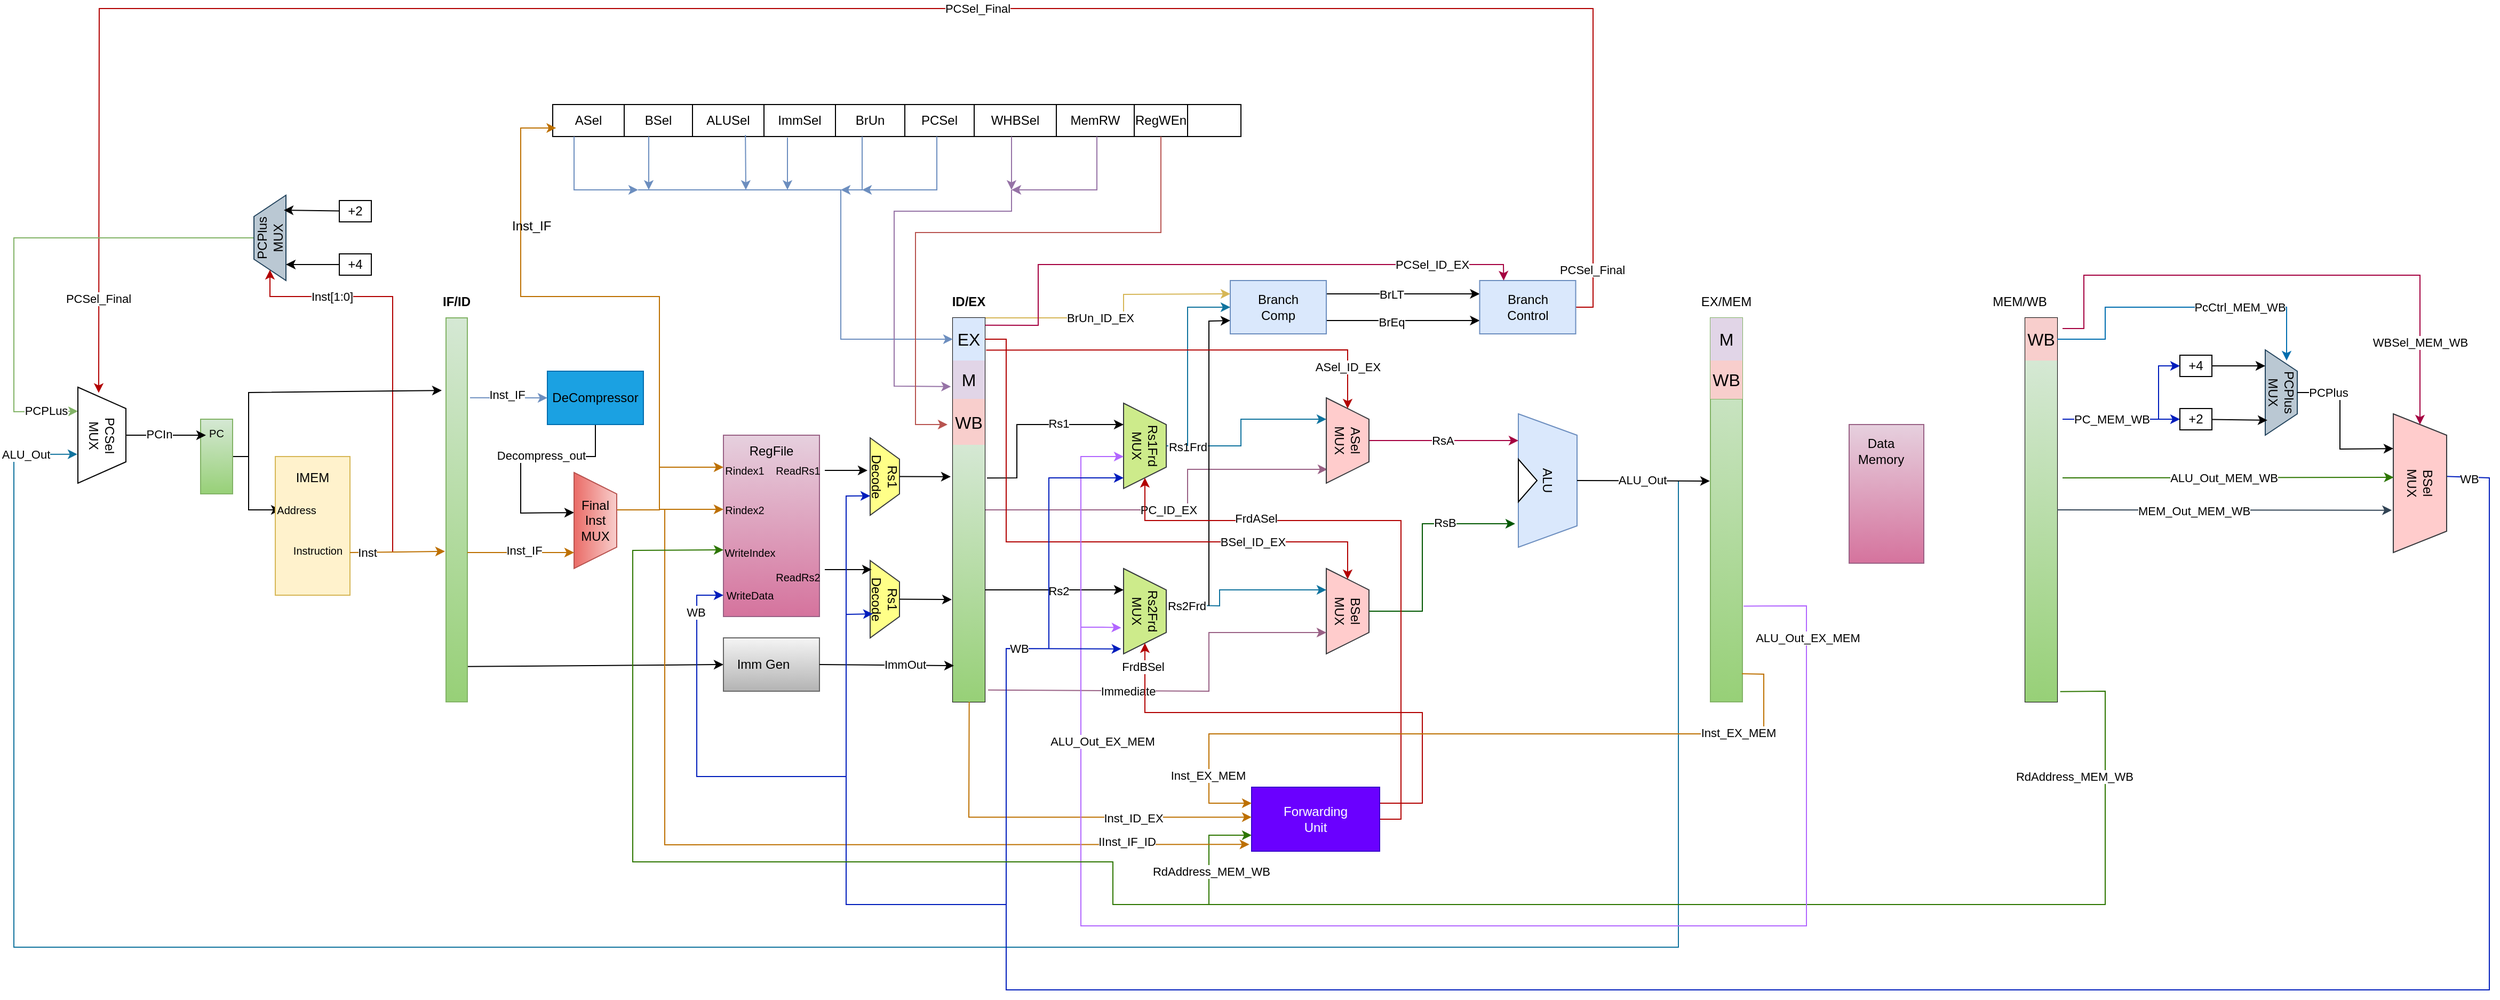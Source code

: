 <mxfile version="22.0.6" type="github" pages="2">
  <diagram name="Page-1" id="mm1-0BpxnrbdSzO1788i">
    <mxGraphModel dx="2425" dy="2785" grid="1" gridSize="10" guides="1" tooltips="1" connect="1" arrows="1" fold="1" page="1" pageScale="1" pageWidth="2500" pageHeight="1500" math="0" shadow="0">
      <root>
        <mxCell id="0" />
        <mxCell id="1" parent="0" />
        <mxCell id="Jo6YKP99Ox7OWtaE8BUb-49" style="edgeStyle=none;rounded=0;orthogonalLoop=1;jettySize=auto;html=1;exitX=0.967;exitY=0.5;exitDx=0;exitDy=0;exitPerimeter=0;" edge="1" parent="1" source="_NSQsEMBnyyuoNphyygk-1">
          <mxGeometry relative="1" as="geometry">
            <mxPoint x="330" y="420" as="sourcePoint" />
            <mxPoint x="370" y="470" as="targetPoint" />
            <Array as="points">
              <mxPoint x="340" y="420" />
              <mxPoint x="340" y="470" />
              <mxPoint x="370" y="470" />
            </Array>
          </mxGeometry>
        </mxCell>
        <object label="" PC="PC" id="_NSQsEMBnyyuoNphyygk-8">
          <mxCell style="verticalLabelPosition=bottom;verticalAlign=top;html=1;shape=mxgraph.basic.rect;fillColor2=none;strokeWidth=1;size=20;indent=0;fillColor=#fff2cc;strokeColor=#d6b656;" vertex="1" parent="1">
            <mxGeometry x="365" y="420" width="70" height="130" as="geometry" />
          </mxCell>
        </object>
        <mxCell id="_NSQsEMBnyyuoNphyygk-7" value="PC" style="text;html=1;strokeColor=none;fillColor=none;align=center;verticalAlign=middle;whiteSpace=wrap;rounded=0;" vertex="1" parent="1">
          <mxGeometry x="280" y="385" width="60" height="30" as="geometry" />
        </mxCell>
        <mxCell id="_NSQsEMBnyyuoNphyygk-9" value="IMEM" style="text;html=1;strokeColor=none;fillColor=none;align=center;verticalAlign=middle;whiteSpace=wrap;rounded=0;" vertex="1" parent="1">
          <mxGeometry x="370" y="425" width="60" height="30" as="geometry" />
        </mxCell>
        <mxCell id="Jo6YKP99Ox7OWtaE8BUb-80" style="edgeStyle=none;rounded=0;orthogonalLoop=1;jettySize=auto;html=1;entryX=0;entryY=0.5;entryDx=0;entryDy=0;exitX=0.95;exitY=0.908;exitDx=0;exitDy=0;exitPerimeter=0;" edge="1" parent="1" source="_NSQsEMBnyyuoNphyygk-10" target="_NSQsEMBnyyuoNphyygk-18">
          <mxGeometry relative="1" as="geometry">
            <mxPoint x="780" y="620" as="targetPoint" />
          </mxGeometry>
        </mxCell>
        <object label="" PC="PC" id="_NSQsEMBnyyuoNphyygk-10">
          <mxCell style="verticalLabelPosition=bottom;verticalAlign=top;html=1;shape=mxgraph.basic.rect;fillColor2=none;strokeWidth=1;size=20;indent=0;fillColor=#d5e8d4;gradientColor=#97d077;strokeColor=#82b366;" vertex="1" parent="1">
            <mxGeometry x="525" y="290" width="20" height="360" as="geometry" />
          </mxCell>
        </object>
        <mxCell id="_NSQsEMBnyyuoNphyygk-11" value="&lt;b&gt;IF/ID&lt;/b&gt;" style="text;html=1;strokeColor=none;fillColor=none;align=center;verticalAlign=middle;whiteSpace=wrap;rounded=0;" vertex="1" parent="1">
          <mxGeometry x="505" y="260" width="60" height="30" as="geometry" />
        </mxCell>
        <object label="" PC="PC" id="_NSQsEMBnyyuoNphyygk-12">
          <mxCell style="verticalLabelPosition=bottom;verticalAlign=top;html=1;shape=mxgraph.basic.rect;fillColor2=none;strokeWidth=1;size=20;indent=0;fillColor=#e6d0de;strokeColor=#996185;gradientColor=#d5739d;" vertex="1" parent="1">
            <mxGeometry x="785" y="400" width="90" height="170" as="geometry" />
          </mxCell>
        </object>
        <mxCell id="_NSQsEMBnyyuoNphyygk-13" value="RegFile" style="text;html=1;strokeColor=none;fillColor=none;align=center;verticalAlign=middle;whiteSpace=wrap;rounded=0;" vertex="1" parent="1">
          <mxGeometry x="800" y="400" width="60" height="30" as="geometry" />
        </mxCell>
        <mxCell id="_NSQsEMBnyyuoNphyygk-15" value="&lt;b&gt;ID/EX&lt;/b&gt;" style="text;html=1;strokeColor=none;fillColor=none;align=center;verticalAlign=middle;whiteSpace=wrap;rounded=0;" vertex="1" parent="1">
          <mxGeometry x="995" y="260" width="40" height="30" as="geometry" />
        </mxCell>
        <mxCell id="Jo6YKP99Ox7OWtaE8BUb-110" style="edgeStyle=none;rounded=0;orthogonalLoop=1;jettySize=auto;html=1;exitX=1;exitY=0.25;exitDx=0;exitDy=0;entryX=0;entryY=0.25;entryDx=0;entryDy=0;" edge="1" parent="1" source="_NSQsEMBnyyuoNphyygk-16" target="_NSQsEMBnyyuoNphyygk-82">
          <mxGeometry relative="1" as="geometry" />
        </mxCell>
        <mxCell id="Jo6YKP99Ox7OWtaE8BUb-113" value="BrLT" style="edgeLabel;html=1;align=center;verticalAlign=middle;resizable=0;points=[];" vertex="1" connectable="0" parent="Jo6YKP99Ox7OWtaE8BUb-110">
          <mxGeometry x="-0.151" y="1" relative="1" as="geometry">
            <mxPoint y="1" as="offset" />
          </mxGeometry>
        </mxCell>
        <mxCell id="Jo6YKP99Ox7OWtaE8BUb-111" style="edgeStyle=none;rounded=0;orthogonalLoop=1;jettySize=auto;html=1;exitX=1;exitY=0.75;exitDx=0;exitDy=0;entryX=0;entryY=0.75;entryDx=0;entryDy=0;" edge="1" parent="1" source="_NSQsEMBnyyuoNphyygk-16" target="_NSQsEMBnyyuoNphyygk-82">
          <mxGeometry relative="1" as="geometry" />
        </mxCell>
        <mxCell id="Jo6YKP99Ox7OWtaE8BUb-114" value="BrEq" style="edgeLabel;html=1;align=center;verticalAlign=middle;resizable=0;points=[];" vertex="1" connectable="0" parent="Jo6YKP99Ox7OWtaE8BUb-111">
          <mxGeometry x="-0.151" relative="1" as="geometry">
            <mxPoint y="1" as="offset" />
          </mxGeometry>
        </mxCell>
        <mxCell id="_NSQsEMBnyyuoNphyygk-16" value="" style="rounded=0;whiteSpace=wrap;html=1;fillColor=#dae8fc;strokeColor=#6c8ebf;" vertex="1" parent="1">
          <mxGeometry x="1260" y="255" width="90" height="50" as="geometry" />
        </mxCell>
        <mxCell id="_NSQsEMBnyyuoNphyygk-17" value="Branch Comp" style="text;html=1;strokeColor=none;fillColor=none;align=center;verticalAlign=middle;whiteSpace=wrap;rounded=0;" vertex="1" parent="1">
          <mxGeometry x="1285" y="265" width="40" height="30" as="geometry" />
        </mxCell>
        <mxCell id="_NSQsEMBnyyuoNphyygk-18" value="" style="rounded=0;whiteSpace=wrap;html=1;fillColor=#f5f5f5;strokeColor=#666666;gradientColor=#b3b3b3;" vertex="1" parent="1">
          <mxGeometry x="785" y="590" width="90" height="50" as="geometry" />
        </mxCell>
        <mxCell id="_NSQsEMBnyyuoNphyygk-19" value="Imm Gen" style="text;html=1;strokeColor=none;fillColor=none;align=center;verticalAlign=middle;whiteSpace=wrap;rounded=0;" vertex="1" parent="1">
          <mxGeometry x="795" y="600" width="55" height="30" as="geometry" />
        </mxCell>
        <mxCell id="Jo6YKP99Ox7OWtaE8BUb-14" style="edgeStyle=none;rounded=0;orthogonalLoop=1;jettySize=auto;html=1;exitX=0.5;exitY=1;exitDx=0;exitDy=0;entryX=0;entryY=0.25;entryDx=0;entryDy=0;" edge="1" parent="1" source="_NSQsEMBnyyuoNphyygk-20" target="Jo6YKP99Ox7OWtaE8BUb-5">
          <mxGeometry relative="1" as="geometry">
            <mxPoint x="615" y="470" as="targetPoint" />
            <Array as="points">
              <mxPoint x="665" y="420" />
              <mxPoint x="595" y="420" />
              <mxPoint x="595" y="473" />
            </Array>
          </mxGeometry>
        </mxCell>
        <mxCell id="Jo6YKP99Ox7OWtaE8BUb-15" value="Decompress_out" style="edgeLabel;html=1;align=center;verticalAlign=middle;resizable=0;points=[];" vertex="1" connectable="0" parent="Jo6YKP99Ox7OWtaE8BUb-14">
          <mxGeometry x="-0.202" y="-1" relative="1" as="geometry">
            <mxPoint as="offset" />
          </mxGeometry>
        </mxCell>
        <mxCell id="_NSQsEMBnyyuoNphyygk-20" value="" style="rounded=0;whiteSpace=wrap;html=1;fillColor=#1ba1e2;fontColor=#ffffff;strokeColor=#006EAF;" vertex="1" parent="1">
          <mxGeometry x="620" y="340" width="90" height="50" as="geometry" />
        </mxCell>
        <mxCell id="_NSQsEMBnyyuoNphyygk-21" value="DeCompressor" style="text;html=1;strokeColor=none;fillColor=none;align=center;verticalAlign=middle;whiteSpace=wrap;rounded=0;" vertex="1" parent="1">
          <mxGeometry x="645" y="350" width="40" height="30" as="geometry" />
        </mxCell>
        <mxCell id="Jo6YKP99Ox7OWtaE8BUb-149" style="edgeStyle=none;rounded=0;orthogonalLoop=1;jettySize=auto;html=1;entryX=0.698;entryY=1.011;entryDx=0;entryDy=0;entryPerimeter=0;fillColor=#b1ddf0;strokeColor=#10739e;" edge="1" parent="1" target="Jo6YKP99Ox7OWtaE8BUb-57">
          <mxGeometry relative="1" as="geometry">
            <mxPoint x="160" y="420" as="targetPoint" />
            <mxPoint x="1680" y="443" as="sourcePoint" />
            <Array as="points">
              <mxPoint x="1680" y="880" />
              <mxPoint x="1640" y="880" />
              <mxPoint x="640" y="880" />
              <mxPoint x="120" y="880" />
              <mxPoint x="120" y="720" />
              <mxPoint x="120" y="580" />
              <mxPoint x="120" y="418" />
            </Array>
          </mxGeometry>
        </mxCell>
        <mxCell id="Jo6YKP99Ox7OWtaE8BUb-150" value="ALU_Out" style="edgeLabel;html=1;align=center;verticalAlign=middle;resizable=0;points=[];" vertex="1" connectable="0" parent="Jo6YKP99Ox7OWtaE8BUb-149">
          <mxGeometry x="0.961" relative="1" as="geometry">
            <mxPoint as="offset" />
          </mxGeometry>
        </mxCell>
        <mxCell id="_NSQsEMBnyyuoNphyygk-22" value="ALU" style="shape=trapezoid;perimeter=trapezoidPerimeter;whiteSpace=wrap;html=1;fixedSize=1;rotation=90;fillColor=#dae8fc;strokeColor=#6c8ebf;" vertex="1" parent="1">
          <mxGeometry x="1495" y="415" width="125" height="55" as="geometry" />
        </mxCell>
        <mxCell id="_NSQsEMBnyyuoNphyygk-25" value="EX/MEM" style="text;html=1;strokeColor=none;fillColor=none;align=center;verticalAlign=middle;whiteSpace=wrap;rounded=0;" vertex="1" parent="1">
          <mxGeometry x="1705" y="260" width="40" height="30" as="geometry" />
        </mxCell>
        <object label="" PC="PC" id="_NSQsEMBnyyuoNphyygk-26">
          <mxCell style="verticalLabelPosition=bottom;verticalAlign=top;html=1;shape=mxgraph.basic.rect;fillColor2=none;strokeWidth=1;size=20;indent=0;fillColor=#e6d0de;strokeColor=#996185;gradientColor=#d5739d;" vertex="1" parent="1">
            <mxGeometry x="1840" y="390" width="70" height="130" as="geometry" />
          </mxCell>
        </object>
        <mxCell id="_NSQsEMBnyyuoNphyygk-27" value="Data&lt;br&gt;Memory" style="text;html=1;strokeColor=none;fillColor=none;align=center;verticalAlign=middle;whiteSpace=wrap;rounded=0;" vertex="1" parent="1">
          <mxGeometry x="1840" y="400" width="60" height="30" as="geometry" />
        </mxCell>
        <mxCell id="_NSQsEMBnyyuoNphyygk-29" value="MEM/WB" style="text;html=1;strokeColor=none;fillColor=none;align=center;verticalAlign=middle;whiteSpace=wrap;rounded=0;" vertex="1" parent="1">
          <mxGeometry x="1980" y="260" width="40" height="30" as="geometry" />
        </mxCell>
        <mxCell id="_NSQsEMBnyyuoNphyygk-31" value="" style="shape=table;startSize=0;container=1;collapsible=0;childLayout=tableLayout;fontSize=12;" vertex="1" parent="1">
          <mxGeometry x="625" y="90" width="645" height="30" as="geometry" />
        </mxCell>
        <mxCell id="_NSQsEMBnyyuoNphyygk-32" value="" style="shape=tableRow;horizontal=0;startSize=0;swimlaneHead=0;swimlaneBody=0;strokeColor=inherit;top=0;left=0;bottom=0;right=0;collapsible=0;dropTarget=0;fillColor=none;points=[[0,0.5],[1,0.5]];portConstraint=eastwest;fontSize=12;" vertex="1" parent="_NSQsEMBnyyuoNphyygk-31">
          <mxGeometry width="645" height="30" as="geometry" />
        </mxCell>
        <mxCell id="_NSQsEMBnyyuoNphyygk-33" value="&lt;span style=&quot;font-size: 12px;&quot;&gt;ASel&lt;/span&gt;" style="shape=partialRectangle;html=1;whiteSpace=wrap;connectable=0;strokeColor=inherit;overflow=hidden;fillColor=none;top=0;left=0;bottom=0;right=0;pointerEvents=1;fontSize=12;" vertex="1" parent="_NSQsEMBnyyuoNphyygk-32">
          <mxGeometry width="67" height="30" as="geometry">
            <mxRectangle width="67" height="30" as="alternateBounds" />
          </mxGeometry>
        </mxCell>
        <mxCell id="_NSQsEMBnyyuoNphyygk-44" value="BSel" style="shape=partialRectangle;html=1;whiteSpace=wrap;connectable=0;strokeColor=inherit;overflow=hidden;fillColor=none;top=0;left=0;bottom=0;right=0;pointerEvents=1;fontSize=12;" vertex="1" parent="_NSQsEMBnyyuoNphyygk-32">
          <mxGeometry x="67" width="64" height="30" as="geometry">
            <mxRectangle width="64" height="30" as="alternateBounds" />
          </mxGeometry>
        </mxCell>
        <mxCell id="_NSQsEMBnyyuoNphyygk-45" value="ALUSel" style="shape=partialRectangle;html=1;whiteSpace=wrap;connectable=0;strokeColor=inherit;overflow=hidden;fillColor=none;top=0;left=0;bottom=0;right=0;pointerEvents=1;fontSize=12;" vertex="1" parent="_NSQsEMBnyyuoNphyygk-32">
          <mxGeometry x="131" width="67" height="30" as="geometry">
            <mxRectangle width="67" height="30" as="alternateBounds" />
          </mxGeometry>
        </mxCell>
        <mxCell id="_NSQsEMBnyyuoNphyygk-46" value="ImmSel" style="shape=partialRectangle;html=1;whiteSpace=wrap;connectable=0;strokeColor=inherit;overflow=hidden;fillColor=none;top=0;left=0;bottom=0;right=0;pointerEvents=1;fontSize=12;" vertex="1" parent="_NSQsEMBnyyuoNphyygk-32">
          <mxGeometry x="198" width="67" height="30" as="geometry">
            <mxRectangle width="67" height="30" as="alternateBounds" />
          </mxGeometry>
        </mxCell>
        <mxCell id="_NSQsEMBnyyuoNphyygk-34" value="BrUn" style="shape=partialRectangle;html=1;whiteSpace=wrap;connectable=0;strokeColor=inherit;overflow=hidden;fillColor=none;top=0;left=0;bottom=0;right=0;pointerEvents=1;fontSize=12;" vertex="1" parent="_NSQsEMBnyyuoNphyygk-32">
          <mxGeometry x="265" width="65" height="30" as="geometry">
            <mxRectangle width="65" height="30" as="alternateBounds" />
          </mxGeometry>
        </mxCell>
        <mxCell id="_NSQsEMBnyyuoNphyygk-92" value="PCSel" style="shape=partialRectangle;html=1;whiteSpace=wrap;connectable=0;strokeColor=inherit;overflow=hidden;fillColor=none;top=0;left=0;bottom=0;right=0;pointerEvents=1;fontSize=12;" vertex="1" parent="_NSQsEMBnyyuoNphyygk-32">
          <mxGeometry x="330" width="65" height="30" as="geometry">
            <mxRectangle width="65" height="30" as="alternateBounds" />
          </mxGeometry>
        </mxCell>
        <mxCell id="_NSQsEMBnyyuoNphyygk-35" value="WHBSel" style="shape=partialRectangle;html=1;whiteSpace=wrap;connectable=0;strokeColor=inherit;overflow=hidden;fillColor=none;top=0;left=0;bottom=0;right=0;pointerEvents=1;fontSize=12;" vertex="1" parent="_NSQsEMBnyyuoNphyygk-32">
          <mxGeometry x="395" width="77" height="30" as="geometry">
            <mxRectangle width="77" height="30" as="alternateBounds" />
          </mxGeometry>
        </mxCell>
        <mxCell id="_NSQsEMBnyyuoNphyygk-49" value="MemRW" style="shape=partialRectangle;html=1;whiteSpace=wrap;connectable=0;strokeColor=inherit;overflow=hidden;fillColor=none;top=0;left=0;bottom=0;right=0;pointerEvents=1;fontSize=12;" vertex="1" parent="_NSQsEMBnyyuoNphyygk-32">
          <mxGeometry x="472" width="73" height="30" as="geometry">
            <mxRectangle width="73" height="30" as="alternateBounds" />
          </mxGeometry>
        </mxCell>
        <mxCell id="_NSQsEMBnyyuoNphyygk-48" value="RegWEn" style="shape=partialRectangle;html=1;whiteSpace=wrap;connectable=0;strokeColor=inherit;overflow=hidden;fillColor=none;top=0;left=0;bottom=0;right=0;pointerEvents=1;fontSize=12;" vertex="1" parent="_NSQsEMBnyyuoNphyygk-32">
          <mxGeometry x="545" width="50" height="30" as="geometry">
            <mxRectangle width="50" height="30" as="alternateBounds" />
          </mxGeometry>
        </mxCell>
        <mxCell id="_NSQsEMBnyyuoNphyygk-50" value="" style="shape=partialRectangle;html=1;whiteSpace=wrap;connectable=0;strokeColor=inherit;overflow=hidden;fillColor=none;top=0;left=0;bottom=0;right=0;pointerEvents=1;fontSize=12;" vertex="1" parent="_NSQsEMBnyyuoNphyygk-32">
          <mxGeometry x="595" width="50" height="30" as="geometry">
            <mxRectangle width="50" height="30" as="alternateBounds" />
          </mxGeometry>
        </mxCell>
        <mxCell id="Jo6YKP99Ox7OWtaE8BUb-101" style="edgeStyle=none;rounded=0;orthogonalLoop=1;jettySize=auto;html=1;entryX=0.838;entryY=0.975;entryDx=0;entryDy=0;entryPerimeter=0;fillColor=#e6d0de;gradientColor=#d5739d;strokeColor=#996185;" edge="1" parent="1" source="_NSQsEMBnyyuoNphyygk-51" target="Jo6YKP99Ox7OWtaE8BUb-90">
          <mxGeometry relative="1" as="geometry">
            <mxPoint x="1330" y="470" as="targetPoint" />
            <Array as="points">
              <mxPoint x="1220" y="470" />
              <mxPoint x="1220" y="432" />
              <mxPoint x="1240" y="432" />
            </Array>
          </mxGeometry>
        </mxCell>
        <mxCell id="Jo6YKP99Ox7OWtaE8BUb-102" value="PC_ID_EX" style="edgeLabel;html=1;align=center;verticalAlign=middle;resizable=0;points=[];" vertex="1" connectable="0" parent="Jo6YKP99Ox7OWtaE8BUb-101">
          <mxGeometry x="-0.042" relative="1" as="geometry">
            <mxPoint as="offset" />
          </mxGeometry>
        </mxCell>
        <mxCell id="Jo6YKP99Ox7OWtaE8BUb-115" style="edgeStyle=none;rounded=0;orthogonalLoop=1;jettySize=auto;html=1;exitX=1;exitY=0;exitDx=0;exitDy=0;entryX=0;entryY=0.25;entryDx=0;entryDy=0;fillColor=#fff2cc;strokeColor=#d6b656;" edge="1" parent="1" source="_NSQsEMBnyyuoNphyygk-51" target="_NSQsEMBnyyuoNphyygk-16">
          <mxGeometry relative="1" as="geometry">
            <Array as="points">
              <mxPoint x="1160" y="290" />
              <mxPoint x="1160" y="268" />
            </Array>
          </mxGeometry>
        </mxCell>
        <mxCell id="Jo6YKP99Ox7OWtaE8BUb-116" value="BrUn_ID_EX" style="edgeLabel;html=1;align=center;verticalAlign=middle;resizable=0;points=[];" vertex="1" connectable="0" parent="Jo6YKP99Ox7OWtaE8BUb-115">
          <mxGeometry x="-0.144" y="1" relative="1" as="geometry">
            <mxPoint y="1" as="offset" />
          </mxGeometry>
        </mxCell>
        <mxCell id="_NSQsEMBnyyuoNphyygk-51" value="" style="shape=table;startSize=0;container=1;collapsible=0;childLayout=tableLayout;fontSize=16;" vertex="1" parent="1">
          <mxGeometry x="1000" y="290" width="30" height="360" as="geometry" />
        </mxCell>
        <mxCell id="_NSQsEMBnyyuoNphyygk-52" value="" style="shape=tableRow;horizontal=0;startSize=0;swimlaneHead=0;swimlaneBody=0;strokeColor=inherit;top=0;left=0;bottom=0;right=0;collapsible=0;dropTarget=0;fillColor=none;points=[[0,0.5],[1,0.5]];portConstraint=eastwest;fontSize=16;" vertex="1" parent="_NSQsEMBnyyuoNphyygk-51">
          <mxGeometry width="30" height="40" as="geometry" />
        </mxCell>
        <mxCell id="_NSQsEMBnyyuoNphyygk-53" value="EX" style="shape=partialRectangle;html=1;whiteSpace=wrap;connectable=0;strokeColor=#6c8ebf;overflow=hidden;fillColor=#dae8fc;top=0;left=0;bottom=0;right=0;pointerEvents=1;fontSize=16;" vertex="1" parent="_NSQsEMBnyyuoNphyygk-52">
          <mxGeometry width="30" height="40" as="geometry">
            <mxRectangle width="30" height="40" as="alternateBounds" />
          </mxGeometry>
        </mxCell>
        <mxCell id="_NSQsEMBnyyuoNphyygk-56" value="" style="shape=tableRow;horizontal=0;startSize=0;swimlaneHead=0;swimlaneBody=0;strokeColor=inherit;top=0;left=0;bottom=0;right=0;collapsible=0;dropTarget=0;fillColor=none;points=[[0,0.5],[1,0.5]];portConstraint=eastwest;fontSize=16;" vertex="1" parent="_NSQsEMBnyyuoNphyygk-51">
          <mxGeometry y="40" width="30" height="36" as="geometry" />
        </mxCell>
        <mxCell id="_NSQsEMBnyyuoNphyygk-57" value="M" style="shape=partialRectangle;html=1;whiteSpace=wrap;connectable=0;strokeColor=#9673a6;overflow=hidden;fillColor=#e1d5e7;top=0;left=0;bottom=0;right=0;pointerEvents=1;fontSize=16;" vertex="1" parent="_NSQsEMBnyyuoNphyygk-56">
          <mxGeometry width="30" height="36" as="geometry">
            <mxRectangle width="30" height="36" as="alternateBounds" />
          </mxGeometry>
        </mxCell>
        <mxCell id="_NSQsEMBnyyuoNphyygk-64" style="shape=tableRow;horizontal=0;startSize=0;swimlaneHead=0;swimlaneBody=0;strokeColor=inherit;top=0;left=0;bottom=0;right=0;collapsible=0;dropTarget=0;fillColor=none;points=[[0,0.5],[1,0.5]];portConstraint=eastwest;fontSize=16;" vertex="1" parent="_NSQsEMBnyyuoNphyygk-51">
          <mxGeometry y="76" width="30" height="43" as="geometry" />
        </mxCell>
        <mxCell id="_NSQsEMBnyyuoNphyygk-65" value="WB" style="shape=partialRectangle;html=1;whiteSpace=wrap;connectable=0;strokeColor=#b85450;overflow=hidden;fillColor=#f8cecc;top=0;left=0;bottom=0;right=0;pointerEvents=1;fontSize=16;" vertex="1" parent="_NSQsEMBnyyuoNphyygk-64">
          <mxGeometry width="30" height="43" as="geometry">
            <mxRectangle width="30" height="43" as="alternateBounds" />
          </mxGeometry>
        </mxCell>
        <mxCell id="_NSQsEMBnyyuoNphyygk-60" value="" style="shape=tableRow;horizontal=0;startSize=0;swimlaneHead=0;swimlaneBody=0;strokeColor=inherit;top=0;left=0;bottom=0;right=0;collapsible=0;dropTarget=0;fillColor=none;points=[[0,0.5],[1,0.5]];portConstraint=eastwest;fontSize=16;" vertex="1" parent="_NSQsEMBnyyuoNphyygk-51">
          <mxGeometry y="119" width="30" height="241" as="geometry" />
        </mxCell>
        <mxCell id="_NSQsEMBnyyuoNphyygk-61" value="" style="shape=partialRectangle;html=1;whiteSpace=wrap;connectable=0;strokeColor=#82b366;overflow=hidden;fillColor=#d5e8d4;top=0;left=0;bottom=0;right=0;pointerEvents=1;fontSize=16;gradientColor=#97d077;" vertex="1" parent="_NSQsEMBnyyuoNphyygk-60">
          <mxGeometry width="30" height="241" as="geometry">
            <mxRectangle width="30" height="241" as="alternateBounds" />
          </mxGeometry>
        </mxCell>
        <mxCell id="_NSQsEMBnyyuoNphyygk-66" value="" style="shape=table;startSize=0;container=1;collapsible=0;childLayout=tableLayout;fontSize=16;fillColor=#d5e8d4;gradientColor=#97d077;strokeColor=#82b366;" vertex="1" parent="1">
          <mxGeometry x="1710" y="290" width="30" height="360" as="geometry" />
        </mxCell>
        <mxCell id="_NSQsEMBnyyuoNphyygk-67" value="" style="shape=tableRow;horizontal=0;startSize=0;swimlaneHead=0;swimlaneBody=0;strokeColor=inherit;top=0;left=0;bottom=0;right=0;collapsible=0;dropTarget=0;fillColor=none;points=[[0,0.5],[1,0.5]];portConstraint=eastwest;fontSize=16;" vertex="1" parent="_NSQsEMBnyyuoNphyygk-66">
          <mxGeometry width="30" height="40" as="geometry" />
        </mxCell>
        <mxCell id="_NSQsEMBnyyuoNphyygk-68" value="M" style="shape=partialRectangle;html=1;whiteSpace=wrap;connectable=0;strokeColor=#9673a6;overflow=hidden;fillColor=#e1d5e7;top=0;left=0;bottom=0;right=0;pointerEvents=1;fontSize=16;" vertex="1" parent="_NSQsEMBnyyuoNphyygk-67">
          <mxGeometry width="30" height="40" as="geometry">
            <mxRectangle width="30" height="40" as="alternateBounds" />
          </mxGeometry>
        </mxCell>
        <mxCell id="_NSQsEMBnyyuoNphyygk-69" value="" style="shape=tableRow;horizontal=0;startSize=0;swimlaneHead=0;swimlaneBody=0;strokeColor=inherit;top=0;left=0;bottom=0;right=0;collapsible=0;dropTarget=0;fillColor=none;points=[[0,0.5],[1,0.5]];portConstraint=eastwest;fontSize=16;" vertex="1" parent="_NSQsEMBnyyuoNphyygk-66">
          <mxGeometry y="40" width="30" height="36" as="geometry" />
        </mxCell>
        <mxCell id="_NSQsEMBnyyuoNphyygk-70" value="WB" style="shape=partialRectangle;html=1;whiteSpace=wrap;connectable=0;strokeColor=#b85450;overflow=hidden;fillColor=#f8cecc;top=0;left=0;bottom=0;right=0;pointerEvents=1;fontSize=16;" vertex="1" parent="_NSQsEMBnyyuoNphyygk-69">
          <mxGeometry width="30" height="36" as="geometry">
            <mxRectangle width="30" height="36" as="alternateBounds" />
          </mxGeometry>
        </mxCell>
        <mxCell id="_NSQsEMBnyyuoNphyygk-73" value="" style="shape=tableRow;horizontal=0;startSize=0;swimlaneHead=0;swimlaneBody=0;strokeColor=inherit;top=0;left=0;bottom=0;right=0;collapsible=0;dropTarget=0;fillColor=none;points=[[0,0.5],[1,0.5]];portConstraint=eastwest;fontSize=16;" vertex="1" parent="_NSQsEMBnyyuoNphyygk-66">
          <mxGeometry y="76" width="30" height="284" as="geometry" />
        </mxCell>
        <mxCell id="_NSQsEMBnyyuoNphyygk-74" value="" style="shape=partialRectangle;html=1;whiteSpace=wrap;connectable=0;strokeColor=inherit;overflow=hidden;fillColor=none;top=0;left=0;bottom=0;right=0;pointerEvents=1;fontSize=16;" vertex="1" parent="_NSQsEMBnyyuoNphyygk-73">
          <mxGeometry width="30" height="284" as="geometry">
            <mxRectangle width="30" height="284" as="alternateBounds" />
          </mxGeometry>
        </mxCell>
        <mxCell id="Jo6YKP99Ox7OWtaE8BUb-143" style="edgeStyle=none;rounded=0;orthogonalLoop=1;jettySize=auto;html=1;entryX=0;entryY=0.75;entryDx=0;entryDy=0;exitX=1.094;exitY=0.97;exitDx=0;exitDy=0;exitPerimeter=0;fillColor=#60a917;strokeColor=#2D7600;" edge="1" parent="1" source="_NSQsEMBnyyuoNphyygk-80" target="Jo6YKP99Ox7OWtaE8BUb-136">
          <mxGeometry relative="1" as="geometry">
            <Array as="points">
              <mxPoint x="2080" y="640" />
              <mxPoint x="2080" y="840" />
              <mxPoint x="1240" y="840" />
              <mxPoint x="1240" y="775" />
            </Array>
          </mxGeometry>
        </mxCell>
        <mxCell id="Jo6YKP99Ox7OWtaE8BUb-144" value="RdAddress_MEM_WB" style="edgeLabel;html=1;align=center;verticalAlign=middle;resizable=0;points=[];" vertex="1" connectable="0" parent="Jo6YKP99Ox7OWtaE8BUb-143">
          <mxGeometry x="0.876" y="-2" relative="1" as="geometry">
            <mxPoint as="offset" />
          </mxGeometry>
        </mxCell>
        <mxCell id="Jo6YKP99Ox7OWtaE8BUb-162" value="RdAddress_MEM_WB" style="edgeLabel;html=1;align=center;verticalAlign=middle;resizable=0;points=[];" vertex="1" connectable="0" parent="Jo6YKP99Ox7OWtaE8BUb-143">
          <mxGeometry x="-0.969" relative="1" as="geometry">
            <mxPoint x="-6" y="80" as="offset" />
          </mxGeometry>
        </mxCell>
        <mxCell id="Jo6YKP99Ox7OWtaE8BUb-172" style="edgeStyle=none;rounded=0;orthogonalLoop=1;jettySize=auto;html=1;entryX=0;entryY=0.5;entryDx=0;entryDy=0;fillColor=#0050ef;strokeColor=#001DBC;" edge="1" parent="1" target="Jo6YKP99Ox7OWtaE8BUb-166">
          <mxGeometry relative="1" as="geometry">
            <mxPoint x="2040" y="385" as="sourcePoint" />
            <Array as="points" />
          </mxGeometry>
        </mxCell>
        <mxCell id="Jo6YKP99Ox7OWtaE8BUb-173" value="PC_MEM_WB" style="edgeLabel;html=1;align=center;verticalAlign=middle;resizable=0;points=[];" vertex="1" connectable="0" parent="Jo6YKP99Ox7OWtaE8BUb-172">
          <mxGeometry x="-0.4" y="2" relative="1" as="geometry">
            <mxPoint x="13" y="2" as="offset" />
          </mxGeometry>
        </mxCell>
        <mxCell id="_NSQsEMBnyyuoNphyygk-75" value="" style="shape=table;startSize=0;container=1;collapsible=0;childLayout=tableLayout;fontSize=16;" vertex="1" parent="1">
          <mxGeometry x="2005" y="290" width="30" height="360.0" as="geometry" />
        </mxCell>
        <mxCell id="_NSQsEMBnyyuoNphyygk-76" value="" style="shape=tableRow;horizontal=0;startSize=0;swimlaneHead=0;swimlaneBody=0;strokeColor=inherit;top=0;left=0;bottom=0;right=0;collapsible=0;dropTarget=0;fillColor=none;points=[[0,0.5],[1,0.5]];portConstraint=eastwest;fontSize=16;" vertex="1" parent="_NSQsEMBnyyuoNphyygk-75">
          <mxGeometry width="30" height="40" as="geometry" />
        </mxCell>
        <mxCell id="_NSQsEMBnyyuoNphyygk-77" value="WB" style="shape=partialRectangle;html=1;whiteSpace=wrap;connectable=0;strokeColor=#b85450;overflow=hidden;fillColor=#f8cecc;top=0;left=0;bottom=0;right=0;pointerEvents=1;fontSize=16;" vertex="1" parent="_NSQsEMBnyyuoNphyygk-76">
          <mxGeometry width="30" height="40" as="geometry">
            <mxRectangle width="30" height="40" as="alternateBounds" />
          </mxGeometry>
        </mxCell>
        <mxCell id="_NSQsEMBnyyuoNphyygk-80" value="" style="shape=tableRow;horizontal=0;startSize=0;swimlaneHead=0;swimlaneBody=0;strokeColor=inherit;top=0;left=0;bottom=0;right=0;collapsible=0;dropTarget=0;fillColor=none;points=[[0,0.5],[1,0.5]];portConstraint=eastwest;fontSize=16;" vertex="1" parent="_NSQsEMBnyyuoNphyygk-75">
          <mxGeometry y="40" width="30" height="320" as="geometry" />
        </mxCell>
        <mxCell id="_NSQsEMBnyyuoNphyygk-81" value="" style="shape=partialRectangle;html=1;whiteSpace=wrap;connectable=0;strokeColor=#82b366;overflow=hidden;fillColor=#d5e8d4;top=0;left=0;bottom=0;right=0;pointerEvents=1;fontSize=16;gradientColor=#97d077;" vertex="1" parent="_NSQsEMBnyyuoNphyygk-80">
          <mxGeometry width="30" height="320" as="geometry">
            <mxRectangle width="30" height="320" as="alternateBounds" />
          </mxGeometry>
        </mxCell>
        <mxCell id="Jo6YKP99Ox7OWtaE8BUb-125" style="edgeStyle=none;rounded=0;orthogonalLoop=1;jettySize=auto;html=1;exitX=1;exitY=0.5;exitDx=0;exitDy=0;entryX=0.059;entryY=0.567;entryDx=0;entryDy=0;entryPerimeter=0;fillColor=#e51400;strokeColor=#B20000;" edge="1" parent="1" source="_NSQsEMBnyyuoNphyygk-82" target="Jo6YKP99Ox7OWtaE8BUb-57">
          <mxGeometry relative="1" as="geometry">
            <mxPoint x="200" as="targetPoint" />
            <mxPoint x="1646.88" y="200.003" as="sourcePoint" />
            <Array as="points">
              <mxPoint x="1600" y="280" />
              <mxPoint x="1600" />
              <mxPoint x="200" />
            </Array>
          </mxGeometry>
        </mxCell>
        <mxCell id="Jo6YKP99Ox7OWtaE8BUb-126" value="PCSel_Final" style="edgeLabel;html=1;align=center;verticalAlign=middle;resizable=0;points=[];" vertex="1" connectable="0" parent="Jo6YKP99Ox7OWtaE8BUb-125">
          <mxGeometry x="0.914" y="-1" relative="1" as="geometry">
            <mxPoint as="offset" />
          </mxGeometry>
        </mxCell>
        <mxCell id="Jo6YKP99Ox7OWtaE8BUb-127" value="PCSel_Final" style="edgeLabel;html=1;align=center;verticalAlign=middle;resizable=0;points=[];" vertex="1" connectable="0" parent="Jo6YKP99Ox7OWtaE8BUb-125">
          <mxGeometry x="-0.95" y="1" relative="1" as="geometry">
            <mxPoint as="offset" />
          </mxGeometry>
        </mxCell>
        <mxCell id="Jo6YKP99Ox7OWtaE8BUb-128" value="PCSel_Final" style="edgeLabel;html=1;align=center;verticalAlign=middle;resizable=0;points=[];" vertex="1" connectable="0" parent="Jo6YKP99Ox7OWtaE8BUb-125">
          <mxGeometry x="-0.15" relative="1" as="geometry">
            <mxPoint as="offset" />
          </mxGeometry>
        </mxCell>
        <mxCell id="_NSQsEMBnyyuoNphyygk-82" value="" style="rounded=0;whiteSpace=wrap;html=1;fillColor=#dae8fc;strokeColor=#6c8ebf;" vertex="1" parent="1">
          <mxGeometry x="1493.75" y="255" width="90" height="50" as="geometry" />
        </mxCell>
        <mxCell id="_NSQsEMBnyyuoNphyygk-83" value="Branch Control" style="text;html=1;strokeColor=none;fillColor=none;align=center;verticalAlign=middle;whiteSpace=wrap;rounded=0;" vertex="1" parent="1">
          <mxGeometry x="1518.75" y="265" width="40" height="30" as="geometry" />
        </mxCell>
        <mxCell id="_NSQsEMBnyyuoNphyygk-87" value="" style="endArrow=classic;html=1;rounded=0;entryX=0;entryY=0.5;entryDx=0;entryDy=0;fillColor=#dae8fc;strokeColor=#6c8ebf;" edge="1" parent="1" target="_NSQsEMBnyyuoNphyygk-52">
          <mxGeometry width="50" height="50" relative="1" as="geometry">
            <mxPoint x="705" y="170" as="sourcePoint" />
            <mxPoint x="1005" y="170" as="targetPoint" />
            <Array as="points">
              <mxPoint x="785" y="170" />
              <mxPoint x="895" y="170" />
              <mxPoint x="895" y="310" />
            </Array>
          </mxGeometry>
        </mxCell>
        <mxCell id="_NSQsEMBnyyuoNphyygk-88" value="" style="endArrow=classic;html=1;rounded=0;fillColor=#dae8fc;strokeColor=#6c8ebf;" edge="1" parent="1">
          <mxGeometry width="50" height="50" relative="1" as="geometry">
            <mxPoint x="645" y="120" as="sourcePoint" />
            <mxPoint x="705" y="170" as="targetPoint" />
            <Array as="points">
              <mxPoint x="645" y="170" />
            </Array>
          </mxGeometry>
        </mxCell>
        <mxCell id="_NSQsEMBnyyuoNphyygk-89" value="" style="endArrow=classic;html=1;rounded=0;fillColor=#dae8fc;strokeColor=#6c8ebf;" edge="1" parent="1">
          <mxGeometry width="50" height="50" relative="1" as="geometry">
            <mxPoint x="715" y="120" as="sourcePoint" />
            <mxPoint x="715" y="170" as="targetPoint" />
          </mxGeometry>
        </mxCell>
        <mxCell id="_NSQsEMBnyyuoNphyygk-90" value="" style="endArrow=classic;html=1;rounded=0;exitX=0.28;exitY=0.956;exitDx=0;exitDy=0;exitPerimeter=0;fillColor=#dae8fc;strokeColor=#6c8ebf;" edge="1" parent="1" source="_NSQsEMBnyyuoNphyygk-32">
          <mxGeometry width="50" height="50" relative="1" as="geometry">
            <mxPoint x="765" y="140" as="sourcePoint" />
            <mxPoint x="806" y="170" as="targetPoint" />
          </mxGeometry>
        </mxCell>
        <mxCell id="_NSQsEMBnyyuoNphyygk-91" value="" style="endArrow=classic;html=1;rounded=0;fillColor=#dae8fc;strokeColor=#6c8ebf;" edge="1" parent="1">
          <mxGeometry width="50" height="50" relative="1" as="geometry">
            <mxPoint x="845" y="121" as="sourcePoint" />
            <mxPoint x="845" y="170" as="targetPoint" />
          </mxGeometry>
        </mxCell>
        <mxCell id="_NSQsEMBnyyuoNphyygk-93" value="" style="endArrow=classic;html=1;rounded=0;fillColor=#dae8fc;strokeColor=#6c8ebf;" edge="1" parent="1">
          <mxGeometry width="50" height="50" relative="1" as="geometry">
            <mxPoint x="915" y="120" as="sourcePoint" />
            <mxPoint x="895" y="170" as="targetPoint" />
            <Array as="points">
              <mxPoint x="915" y="170" />
            </Array>
          </mxGeometry>
        </mxCell>
        <mxCell id="_NSQsEMBnyyuoNphyygk-94" value="" style="endArrow=classic;html=1;rounded=0;fillColor=#dae8fc;strokeColor=#6c8ebf;" edge="1" parent="1">
          <mxGeometry width="50" height="50" relative="1" as="geometry">
            <mxPoint x="985" y="120" as="sourcePoint" />
            <mxPoint x="915" y="170" as="targetPoint" />
            <Array as="points">
              <mxPoint x="985" y="170" />
            </Array>
          </mxGeometry>
        </mxCell>
        <mxCell id="_NSQsEMBnyyuoNphyygk-95" value="" style="endArrow=classic;html=1;rounded=0;fillColor=#f0a30a;strokeColor=#BD7000;entryX=0.005;entryY=0.733;entryDx=0;entryDy=0;entryPerimeter=0;" edge="1" parent="1" target="_NSQsEMBnyyuoNphyygk-32">
          <mxGeometry width="50" height="50" relative="1" as="geometry">
            <mxPoint x="645" y="470" as="sourcePoint" />
            <mxPoint x="515" y="100" as="targetPoint" />
            <Array as="points">
              <mxPoint x="685" y="470" />
              <mxPoint x="725" y="470" />
              <mxPoint x="725" y="270" />
              <mxPoint x="595" y="270" />
              <mxPoint x="595" y="112" />
            </Array>
          </mxGeometry>
        </mxCell>
        <mxCell id="_NSQsEMBnyyuoNphyygk-96" value="&lt;div style=&quot;text-align: center;&quot;&gt;&lt;span style=&quot;background-color: initial;&quot;&gt;Inst_IF&lt;/span&gt;&lt;/div&gt;" style="text;whiteSpace=wrap;html=1;" vertex="1" parent="1">
          <mxGeometry x="585" y="190" width="40" height="20" as="geometry" />
        </mxCell>
        <mxCell id="_NSQsEMBnyyuoNphyygk-97" value="" style="endArrow=classic;html=1;rounded=0;fillColor=#e1d5e7;strokeColor=#9673a6;" edge="1" parent="1">
          <mxGeometry width="50" height="50" relative="1" as="geometry">
            <mxPoint x="1055" y="120" as="sourcePoint" />
            <mxPoint x="1055" y="170" as="targetPoint" />
          </mxGeometry>
        </mxCell>
        <mxCell id="_NSQsEMBnyyuoNphyygk-99" value="" style="endArrow=classic;html=1;rounded=0;fillColor=#e1d5e7;strokeColor=#9673a6;" edge="1" parent="1">
          <mxGeometry width="50" height="50" relative="1" as="geometry">
            <mxPoint x="1135" y="120" as="sourcePoint" />
            <mxPoint x="1055" y="170" as="targetPoint" />
            <Array as="points">
              <mxPoint x="1135" y="170" />
            </Array>
          </mxGeometry>
        </mxCell>
        <mxCell id="_NSQsEMBnyyuoNphyygk-100" value="" style="endArrow=classic;html=1;rounded=0;fillColor=#e1d5e7;strokeColor=#9673a6;entryX=-0.06;entryY=0.179;entryDx=0;entryDy=0;entryPerimeter=0;" edge="1" parent="1" target="_NSQsEMBnyyuoNphyygk-51">
          <mxGeometry width="50" height="50" relative="1" as="geometry">
            <mxPoint x="1055" y="170" as="sourcePoint" />
            <mxPoint x="955" y="360" as="targetPoint" />
            <Array as="points">
              <mxPoint x="1055" y="190" />
              <mxPoint x="945" y="190" />
              <mxPoint x="945" y="270" />
              <mxPoint x="945" y="354" />
            </Array>
          </mxGeometry>
        </mxCell>
        <mxCell id="_NSQsEMBnyyuoNphyygk-101" value="" style="endArrow=classic;html=1;rounded=0;fillColor=#f8cecc;strokeColor=#b85450;" edge="1" parent="1">
          <mxGeometry width="50" height="50" relative="1" as="geometry">
            <mxPoint x="1195" y="120" as="sourcePoint" />
            <mxPoint x="995" y="390" as="targetPoint" />
            <Array as="points">
              <mxPoint x="1195" y="210" />
              <mxPoint x="965" y="210" />
              <mxPoint x="965" y="390" />
            </Array>
          </mxGeometry>
        </mxCell>
        <mxCell id="_NSQsEMBnyyuoNphyygk-102" value="" style="endArrow=classic;html=1;rounded=0;fillColor=#dae8fc;strokeColor=#6c8ebf;exitX=1.126;exitY=0.208;exitDx=0;exitDy=0;exitPerimeter=0;entryX=0;entryY=0.5;entryDx=0;entryDy=0;" edge="1" parent="1" source="_NSQsEMBnyyuoNphyygk-10" target="_NSQsEMBnyyuoNphyygk-20">
          <mxGeometry width="50" height="50" relative="1" as="geometry">
            <mxPoint x="655" y="360" as="sourcePoint" />
            <mxPoint x="655" y="410" as="targetPoint" />
          </mxGeometry>
        </mxCell>
        <mxCell id="Jo6YKP99Ox7OWtaE8BUb-16" value="Inst_IF" style="edgeLabel;html=1;align=center;verticalAlign=middle;resizable=0;points=[];" vertex="1" connectable="0" parent="_NSQsEMBnyyuoNphyygk-102">
          <mxGeometry x="-0.067" y="3" relative="1" as="geometry">
            <mxPoint as="offset" />
          </mxGeometry>
        </mxCell>
        <mxCell id="Jo6YKP99Ox7OWtaE8BUb-4" value="" style="shape=trapezoid;perimeter=trapezoidPerimeter;whiteSpace=wrap;html=1;fixedSize=1;rotation=90;fillColor=#f8cecc;gradientColor=#ea6b66;strokeColor=#b85450;" vertex="1" parent="1">
          <mxGeometry x="620" y="460" width="90" height="40" as="geometry" />
        </mxCell>
        <mxCell id="Jo6YKP99Ox7OWtaE8BUb-5" value="Final&lt;br&gt;Inst&lt;br&gt;MUX" style="text;html=1;strokeColor=none;fillColor=none;align=center;verticalAlign=middle;whiteSpace=wrap;rounded=0;" vertex="1" parent="1">
          <mxGeometry x="645" y="465" width="40" height="30" as="geometry" />
        </mxCell>
        <mxCell id="Jo6YKP99Ox7OWtaE8BUb-7" value="" style="endArrow=classic;html=1;rounded=0;fillColor=#f0a30a;strokeColor=#BD7000;" edge="1" parent="1">
          <mxGeometry width="50" height="50" relative="1" as="geometry">
            <mxPoint x="545" y="510" as="sourcePoint" />
            <mxPoint x="645" y="510" as="targetPoint" />
            <Array as="points">
              <mxPoint x="575" y="510" />
              <mxPoint x="615" y="510" />
            </Array>
          </mxGeometry>
        </mxCell>
        <mxCell id="Jo6YKP99Ox7OWtaE8BUb-25" value="Inst_IF" style="edgeLabel;html=1;align=center;verticalAlign=middle;resizable=0;points=[];" vertex="1" connectable="0" parent="Jo6YKP99Ox7OWtaE8BUb-7">
          <mxGeometry x="0.06" y="-1" relative="1" as="geometry">
            <mxPoint y="-3" as="offset" />
          </mxGeometry>
        </mxCell>
        <mxCell id="Jo6YKP99Ox7OWtaE8BUb-13" value="" style="endArrow=classic;html=1;rounded=0;fillColor=#f0a30a;strokeColor=#BD7000;" edge="1" parent="1">
          <mxGeometry width="50" height="50" relative="1" as="geometry">
            <mxPoint x="725" y="430" as="sourcePoint" />
            <mxPoint x="785" y="430" as="targetPoint" />
          </mxGeometry>
        </mxCell>
        <mxCell id="Jo6YKP99Ox7OWtaE8BUb-19" value="&lt;span style=&quot;font-size: 10px;&quot;&gt;Rindex1&lt;/span&gt;" style="text;html=1;strokeColor=none;fillColor=none;align=center;verticalAlign=middle;whiteSpace=wrap;rounded=0;" vertex="1" parent="1">
          <mxGeometry x="775" y="420" width="60" height="25" as="geometry" />
        </mxCell>
        <mxCell id="Jo6YKP99Ox7OWtaE8BUb-20" value="&lt;span style=&quot;font-size: 10px;&quot;&gt;Rindex2&lt;/span&gt;" style="text;html=1;strokeColor=none;fillColor=none;align=center;verticalAlign=middle;whiteSpace=wrap;rounded=0;" vertex="1" parent="1">
          <mxGeometry x="775" y="457.5" width="60" height="25" as="geometry" />
        </mxCell>
        <mxCell id="Jo6YKP99Ox7OWtaE8BUb-22" value="" style="endArrow=classic;html=1;rounded=0;fillColor=#f0a30a;strokeColor=#BD7000;" edge="1" parent="1">
          <mxGeometry width="50" height="50" relative="1" as="geometry">
            <mxPoint x="725" y="469.5" as="sourcePoint" />
            <mxPoint x="785" y="469.5" as="targetPoint" />
          </mxGeometry>
        </mxCell>
        <mxCell id="Jo6YKP99Ox7OWtaE8BUb-23" value="&lt;span style=&quot;font-size: 10px;&quot;&gt;WriteIndex&lt;/span&gt;" style="text;html=1;strokeColor=none;fillColor=none;align=center;verticalAlign=middle;whiteSpace=wrap;rounded=0;" vertex="1" parent="1">
          <mxGeometry x="785" y="500" width="50" height="20" as="geometry" />
        </mxCell>
        <mxCell id="Jo6YKP99Ox7OWtaE8BUb-24" value="&lt;span style=&quot;font-size: 10px;&quot;&gt;WriteData&lt;/span&gt;" style="text;html=1;strokeColor=none;fillColor=none;align=center;verticalAlign=middle;whiteSpace=wrap;rounded=0;" vertex="1" parent="1">
          <mxGeometry x="785" y="540" width="50" height="20" as="geometry" />
        </mxCell>
        <mxCell id="Jo6YKP99Ox7OWtaE8BUb-26" value="+2" style="rounded=0;whiteSpace=wrap;html=1;" vertex="1" parent="1">
          <mxGeometry x="425" y="180" width="30" height="20" as="geometry" />
        </mxCell>
        <mxCell id="Jo6YKP99Ox7OWtaE8BUb-27" value="+4" style="rounded=0;whiteSpace=wrap;html=1;" vertex="1" parent="1">
          <mxGeometry x="425" y="230" width="30" height="20" as="geometry" />
        </mxCell>
        <mxCell id="Jo6YKP99Ox7OWtaE8BUb-61" style="edgeStyle=none;rounded=0;orthogonalLoop=1;jettySize=auto;html=1;exitX=0.5;exitY=0;exitDx=0;exitDy=0;entryX=0.25;entryY=1;entryDx=0;entryDy=0;fillColor=#d5e8d4;gradientColor=#97d077;strokeColor=#82b366;" edge="1" parent="1" source="Jo6YKP99Ox7OWtaE8BUb-28" target="Jo6YKP99Ox7OWtaE8BUb-57">
          <mxGeometry relative="1" as="geometry">
            <Array as="points">
              <mxPoint x="120" y="215" />
              <mxPoint x="120" y="378" />
            </Array>
          </mxGeometry>
        </mxCell>
        <mxCell id="Jo6YKP99Ox7OWtaE8BUb-151" value="PCPLus" style="edgeLabel;html=1;align=center;verticalAlign=middle;resizable=0;points=[];" vertex="1" connectable="0" parent="Jo6YKP99Ox7OWtaE8BUb-61">
          <mxGeometry x="0.864" y="1" relative="1" as="geometry">
            <mxPoint as="offset" />
          </mxGeometry>
        </mxCell>
        <mxCell id="Jo6YKP99Ox7OWtaE8BUb-28" value="PCPlus&lt;br&gt;MUX" style="shape=trapezoid;perimeter=trapezoidPerimeter;whiteSpace=wrap;html=1;fixedSize=1;rotation=-90;fillColor=#bac8d3;strokeColor=#23445d;" vertex="1" parent="1">
          <mxGeometry x="320" y="200" width="80" height="30" as="geometry" />
        </mxCell>
        <mxCell id="Jo6YKP99Ox7OWtaE8BUb-35" style="edgeStyle=none;rounded=0;orthogonalLoop=1;jettySize=auto;html=1;entryX=0.825;entryY=0.933;entryDx=0;entryDy=0;entryPerimeter=0;" edge="1" parent="1" source="Jo6YKP99Ox7OWtaE8BUb-26" target="Jo6YKP99Ox7OWtaE8BUb-28">
          <mxGeometry relative="1" as="geometry" />
        </mxCell>
        <mxCell id="Jo6YKP99Ox7OWtaE8BUb-36" style="edgeStyle=none;rounded=0;orthogonalLoop=1;jettySize=auto;html=1;" edge="1" parent="1" source="Jo6YKP99Ox7OWtaE8BUb-27">
          <mxGeometry relative="1" as="geometry">
            <mxPoint x="375" y="240" as="targetPoint" />
          </mxGeometry>
        </mxCell>
        <mxCell id="Jo6YKP99Ox7OWtaE8BUb-37" value="" style="endArrow=classic;html=1;rounded=0;entryX=0;entryY=0.5;entryDx=0;entryDy=0;fillColor=#e51400;strokeColor=#B20000;" edge="1" parent="1" target="Jo6YKP99Ox7OWtaE8BUb-28">
          <mxGeometry width="50" height="50" relative="1" as="geometry">
            <mxPoint x="475" y="510" as="sourcePoint" />
            <mxPoint x="355" y="270" as="targetPoint" />
            <Array as="points">
              <mxPoint x="475" y="430" />
              <mxPoint x="475" y="270" />
              <mxPoint x="360" y="270" />
            </Array>
          </mxGeometry>
        </mxCell>
        <mxCell id="Jo6YKP99Ox7OWtaE8BUb-52" value="Inst[1:0]" style="edgeLabel;html=1;align=center;verticalAlign=middle;resizable=0;points=[];" vertex="1" connectable="0" parent="Jo6YKP99Ox7OWtaE8BUb-37">
          <mxGeometry x="0.563" relative="1" as="geometry">
            <mxPoint as="offset" />
          </mxGeometry>
        </mxCell>
        <mxCell id="Jo6YKP99Ox7OWtaE8BUb-39" value="&lt;span style=&quot;font-size: 10px;&quot;&gt;Address&lt;/span&gt;" style="text;html=1;strokeColor=none;fillColor=none;align=center;verticalAlign=middle;whiteSpace=wrap;rounded=0;" vertex="1" parent="1">
          <mxGeometry x="355" y="457.5" width="60" height="25" as="geometry" />
        </mxCell>
        <mxCell id="Jo6YKP99Ox7OWtaE8BUb-40" value="&lt;span style=&quot;font-size: 10px;&quot;&gt;Instruction&lt;/span&gt;" style="text;html=1;strokeColor=none;fillColor=none;align=center;verticalAlign=middle;whiteSpace=wrap;rounded=0;" vertex="1" parent="1">
          <mxGeometry x="375" y="495" width="60" height="25" as="geometry" />
        </mxCell>
        <mxCell id="Jo6YKP99Ox7OWtaE8BUb-47" value="" style="endArrow=classic;html=1;rounded=0;entryX=-0.05;entryY=0.608;entryDx=0;entryDy=0;entryPerimeter=0;fillColor=#f0a30a;strokeColor=#BD7000;" edge="1" parent="1" target="_NSQsEMBnyyuoNphyygk-10">
          <mxGeometry width="50" height="50" relative="1" as="geometry">
            <mxPoint x="435" y="510" as="sourcePoint" />
            <mxPoint x="485" y="460" as="targetPoint" />
          </mxGeometry>
        </mxCell>
        <mxCell id="Jo6YKP99Ox7OWtaE8BUb-48" value="Inst" style="edgeLabel;html=1;align=center;verticalAlign=middle;resizable=0;points=[];" vertex="1" connectable="0" parent="Jo6YKP99Ox7OWtaE8BUb-47">
          <mxGeometry x="-0.64" relative="1" as="geometry">
            <mxPoint as="offset" />
          </mxGeometry>
        </mxCell>
        <mxCell id="Jo6YKP99Ox7OWtaE8BUb-54" value="" style="edgeStyle=none;rounded=0;orthogonalLoop=1;jettySize=auto;html=1;exitX=0.75;exitY=1;exitDx=0;exitDy=0;entryX=0.25;entryY=1;entryDx=0;entryDy=0;" edge="1" parent="1" source="_NSQsEMBnyyuoNphyygk-7" target="_NSQsEMBnyyuoNphyygk-1">
          <mxGeometry relative="1" as="geometry">
            <mxPoint x="305" y="420" as="sourcePoint" />
            <mxPoint x="370" y="483" as="targetPoint" />
            <Array as="points" />
          </mxGeometry>
        </mxCell>
        <mxCell id="Jo6YKP99Ox7OWtaE8BUb-63" style="edgeStyle=none;rounded=0;orthogonalLoop=1;jettySize=auto;html=1;entryX=-0.2;entryY=0.189;entryDx=0;entryDy=0;entryPerimeter=0;" edge="1" parent="1" target="_NSQsEMBnyyuoNphyygk-10">
          <mxGeometry relative="1" as="geometry">
            <mxPoint x="400" y="340" as="targetPoint" />
            <mxPoint x="340" y="420" as="sourcePoint" />
            <Array as="points">
              <mxPoint x="340" y="360" />
            </Array>
          </mxGeometry>
        </mxCell>
        <object label="" PC="PC" id="_NSQsEMBnyyuoNphyygk-1">
          <mxCell style="verticalLabelPosition=bottom;verticalAlign=top;html=1;shape=mxgraph.basic.rect;fillColor2=none;strokeWidth=1;size=20;indent=0;fillColor=#d5e8d4;strokeColor=#82b366;gradientColor=#97d077;" vertex="1" parent="1">
            <mxGeometry x="295" y="385" width="30" height="70" as="geometry" />
          </mxCell>
        </object>
        <mxCell id="Jo6YKP99Ox7OWtaE8BUb-55" style="edgeStyle=none;rounded=0;orthogonalLoop=1;jettySize=auto;html=1;exitX=0;exitY=0.75;exitDx=0;exitDy=0;" edge="1" parent="1" source="Jo6YKP99Ox7OWtaE8BUb-39" target="Jo6YKP99Ox7OWtaE8BUb-39">
          <mxGeometry relative="1" as="geometry" />
        </mxCell>
        <mxCell id="Jo6YKP99Ox7OWtaE8BUb-56" value="&lt;span style=&quot;font-size: 10px;&quot;&gt;PC&lt;/span&gt;" style="text;html=1;strokeColor=none;fillColor=none;align=center;verticalAlign=middle;whiteSpace=wrap;rounded=0;" vertex="1" parent="1">
          <mxGeometry x="280" y="385" width="60" height="25" as="geometry" />
        </mxCell>
        <mxCell id="Jo6YKP99Ox7OWtaE8BUb-57" value="PCSel&lt;br&gt;MUX" style="shape=trapezoid;perimeter=trapezoidPerimeter;whiteSpace=wrap;html=1;fixedSize=1;rotation=90;" vertex="1" parent="1">
          <mxGeometry x="157.5" y="377.5" width="90" height="45" as="geometry" />
        </mxCell>
        <mxCell id="Jo6YKP99Ox7OWtaE8BUb-58" style="edgeStyle=none;rounded=0;orthogonalLoop=1;jettySize=auto;html=1;exitX=0.5;exitY=0;exitDx=0;exitDy=0;" edge="1" parent="1" source="Jo6YKP99Ox7OWtaE8BUb-57">
          <mxGeometry relative="1" as="geometry">
            <mxPoint x="300" y="400" as="targetPoint" />
          </mxGeometry>
        </mxCell>
        <mxCell id="Jo6YKP99Ox7OWtaE8BUb-60" value="PCIn" style="edgeLabel;html=1;align=center;verticalAlign=middle;resizable=0;points=[];" vertex="1" connectable="0" parent="Jo6YKP99Ox7OWtaE8BUb-58">
          <mxGeometry x="-0.173" y="1" relative="1" as="geometry">
            <mxPoint as="offset" />
          </mxGeometry>
        </mxCell>
        <mxCell id="Jo6YKP99Ox7OWtaE8BUb-64" value="Rs1&lt;br&gt;Decode" style="shape=trapezoid;perimeter=trapezoidPerimeter;whiteSpace=wrap;html=1;fixedSize=1;rotation=90;fillColor=#ffff88;strokeColor=#36393d;" vertex="1" parent="1">
          <mxGeometry x="900" y="425" width="72.5" height="27.5" as="geometry" />
        </mxCell>
        <mxCell id="Jo6YKP99Ox7OWtaE8BUb-65" value="&lt;span style=&quot;font-size: 10px;&quot;&gt;ReadRs2&lt;/span&gt;" style="text;html=1;strokeColor=none;fillColor=none;align=center;verticalAlign=middle;whiteSpace=wrap;rounded=0;" vertex="1" parent="1">
          <mxGeometry x="825" y="520" width="60" height="25" as="geometry" />
        </mxCell>
        <mxCell id="Jo6YKP99Ox7OWtaE8BUb-67" style="edgeStyle=none;rounded=0;orthogonalLoop=1;jettySize=auto;html=1;" edge="1" parent="1">
          <mxGeometry relative="1" as="geometry">
            <mxPoint x="920" y="433" as="targetPoint" />
            <mxPoint x="880" y="433" as="sourcePoint" />
          </mxGeometry>
        </mxCell>
        <mxCell id="Jo6YKP99Ox7OWtaE8BUb-66" value="&lt;span style=&quot;font-size: 10px;&quot;&gt;ReadRs1&lt;/span&gt;" style="text;html=1;strokeColor=none;fillColor=none;align=center;verticalAlign=middle;whiteSpace=wrap;rounded=0;" vertex="1" parent="1">
          <mxGeometry x="825" y="420" width="60" height="25" as="geometry" />
        </mxCell>
        <mxCell id="Jo6YKP99Ox7OWtaE8BUb-68" style="edgeStyle=none;rounded=0;orthogonalLoop=1;jettySize=auto;html=1;exitX=1;exitY=0.5;exitDx=0;exitDy=0;" edge="1" parent="1" source="Jo6YKP99Ox7OWtaE8BUb-66" target="Jo6YKP99Ox7OWtaE8BUb-66">
          <mxGeometry relative="1" as="geometry" />
        </mxCell>
        <mxCell id="Jo6YKP99Ox7OWtaE8BUb-69" value="Rs1&lt;br&gt;Decode" style="shape=trapezoid;perimeter=trapezoidPerimeter;whiteSpace=wrap;html=1;fixedSize=1;rotation=90;fillColor=#ffff88;strokeColor=#36393d;" vertex="1" parent="1">
          <mxGeometry x="900" y="540" width="72.5" height="27.5" as="geometry" />
        </mxCell>
        <mxCell id="Jo6YKP99Ox7OWtaE8BUb-75" style="edgeStyle=none;rounded=0;orthogonalLoop=1;jettySize=auto;html=1;entryX=0.117;entryY=0.945;entryDx=0;entryDy=0;entryPerimeter=0;" edge="1" parent="1" target="Jo6YKP99Ox7OWtaE8BUb-69">
          <mxGeometry relative="1" as="geometry">
            <mxPoint x="880" y="526" as="sourcePoint" />
          </mxGeometry>
        </mxCell>
        <mxCell id="Jo6YKP99Ox7OWtaE8BUb-76" style="edgeStyle=none;rounded=0;orthogonalLoop=1;jettySize=auto;html=1;exitX=1;exitY=0.5;exitDx=0;exitDy=0;entryX=0.033;entryY=0.859;entryDx=0;entryDy=0;entryPerimeter=0;" edge="1" parent="1" source="_NSQsEMBnyyuoNphyygk-18" target="_NSQsEMBnyyuoNphyygk-60">
          <mxGeometry relative="1" as="geometry" />
        </mxCell>
        <mxCell id="Jo6YKP99Ox7OWtaE8BUb-77" value="ImmOut" style="edgeLabel;html=1;align=center;verticalAlign=middle;resizable=0;points=[];" vertex="1" connectable="0" parent="Jo6YKP99Ox7OWtaE8BUb-76">
          <mxGeometry x="0.54" y="2" relative="1" as="geometry">
            <mxPoint x="-17" y="1" as="offset" />
          </mxGeometry>
        </mxCell>
        <mxCell id="Jo6YKP99Ox7OWtaE8BUb-78" style="edgeStyle=none;rounded=0;orthogonalLoop=1;jettySize=auto;html=1;exitX=0.5;exitY=0;exitDx=0;exitDy=0;entryX=-0.067;entryY=0.124;entryDx=0;entryDy=0;entryPerimeter=0;" edge="1" parent="1" source="Jo6YKP99Ox7OWtaE8BUb-64" target="_NSQsEMBnyyuoNphyygk-60">
          <mxGeometry relative="1" as="geometry" />
        </mxCell>
        <mxCell id="Jo6YKP99Ox7OWtaE8BUb-79" style="edgeStyle=none;rounded=0;orthogonalLoop=1;jettySize=auto;html=1;exitX=0.5;exitY=0;exitDx=0;exitDy=0;entryX=-0.033;entryY=0.602;entryDx=0;entryDy=0;entryPerimeter=0;" edge="1" parent="1" source="Jo6YKP99Ox7OWtaE8BUb-69" target="_NSQsEMBnyyuoNphyygk-60">
          <mxGeometry relative="1" as="geometry" />
        </mxCell>
        <mxCell id="Jo6YKP99Ox7OWtaE8BUb-92" style="edgeStyle=none;rounded=0;orthogonalLoop=1;jettySize=auto;html=1;entryX=0.25;entryY=1;entryDx=0;entryDy=0;fillColor=#b1ddf0;strokeColor=#10739e;" edge="1" parent="1" source="Jo6YKP99Ox7OWtaE8BUb-82" target="Jo6YKP99Ox7OWtaE8BUb-90">
          <mxGeometry relative="1" as="geometry">
            <Array as="points">
              <mxPoint x="1270" y="410" />
              <mxPoint x="1270" y="385" />
            </Array>
          </mxGeometry>
        </mxCell>
        <mxCell id="Jo6YKP99Ox7OWtaE8BUb-82" value="Rs1Frd&lt;br&gt;MUX" style="shape=trapezoid;perimeter=trapezoidPerimeter;whiteSpace=wrap;html=1;fixedSize=1;rotation=90;fillColor=#cdeb8b;strokeColor=#36393d;" vertex="1" parent="1">
          <mxGeometry x="1140" y="390" width="80" height="40" as="geometry" />
        </mxCell>
        <mxCell id="Jo6YKP99Ox7OWtaE8BUb-93" style="edgeStyle=none;rounded=0;orthogonalLoop=1;jettySize=auto;html=1;entryX=0.25;entryY=1;entryDx=0;entryDy=0;exitX=0.425;exitY=-0.05;exitDx=0;exitDy=0;exitPerimeter=0;fillColor=#b1ddf0;strokeColor=#10739e;" edge="1" parent="1" source="Jo6YKP99Ox7OWtaE8BUb-83" target="Jo6YKP99Ox7OWtaE8BUb-91">
          <mxGeometry relative="1" as="geometry">
            <Array as="points">
              <mxPoint x="1250" y="560" />
              <mxPoint x="1250" y="545" />
            </Array>
          </mxGeometry>
        </mxCell>
        <mxCell id="Jo6YKP99Ox7OWtaE8BUb-107" value="Rs1Frd" style="edgeLabel;html=1;align=center;verticalAlign=middle;resizable=0;points=[];" vertex="1" connectable="0" parent="Jo6YKP99Ox7OWtaE8BUb-93">
          <mxGeometry x="-0.841" y="1" relative="1" as="geometry">
            <mxPoint x="5" y="-148" as="offset" />
          </mxGeometry>
        </mxCell>
        <mxCell id="Jo6YKP99Ox7OWtaE8BUb-83" value="Rs2Frd&lt;br&gt;MUX" style="shape=trapezoid;perimeter=trapezoidPerimeter;whiteSpace=wrap;html=1;fixedSize=1;rotation=90;fillColor=#cdeb8b;strokeColor=#36393d;" vertex="1" parent="1">
          <mxGeometry x="1140" y="545" width="80" height="40" as="geometry" />
        </mxCell>
        <mxCell id="Jo6YKP99Ox7OWtaE8BUb-85" style="edgeStyle=none;rounded=0;orthogonalLoop=1;jettySize=auto;html=1;entryX=0.25;entryY=1;entryDx=0;entryDy=0;exitX=1.067;exitY=0.129;exitDx=0;exitDy=0;exitPerimeter=0;" edge="1" parent="1" source="_NSQsEMBnyyuoNphyygk-60" target="Jo6YKP99Ox7OWtaE8BUb-82">
          <mxGeometry relative="1" as="geometry">
            <mxPoint x="1040" y="440" as="sourcePoint" />
            <Array as="points">
              <mxPoint x="1060" y="440" />
              <mxPoint x="1060" y="390" />
            </Array>
          </mxGeometry>
        </mxCell>
        <mxCell id="Jo6YKP99Ox7OWtaE8BUb-87" value="Rs1" style="edgeLabel;html=1;align=center;verticalAlign=middle;resizable=0;points=[];" vertex="1" connectable="0" parent="Jo6YKP99Ox7OWtaE8BUb-85">
          <mxGeometry x="0.315" y="1" relative="1" as="geometry">
            <mxPoint as="offset" />
          </mxGeometry>
        </mxCell>
        <mxCell id="Jo6YKP99Ox7OWtaE8BUb-88" style="edgeStyle=none;rounded=0;orthogonalLoop=1;jettySize=auto;html=1;entryX=0.25;entryY=1;entryDx=0;entryDy=0;" edge="1" parent="1" target="Jo6YKP99Ox7OWtaE8BUb-83">
          <mxGeometry relative="1" as="geometry">
            <mxPoint x="1030" y="545" as="sourcePoint" />
          </mxGeometry>
        </mxCell>
        <mxCell id="Jo6YKP99Ox7OWtaE8BUb-89" value="Rs2" style="edgeLabel;html=1;align=center;verticalAlign=middle;resizable=0;points=[];" vertex="1" connectable="0" parent="Jo6YKP99Ox7OWtaE8BUb-88">
          <mxGeometry x="0.061" y="-1" relative="1" as="geometry">
            <mxPoint as="offset" />
          </mxGeometry>
        </mxCell>
        <mxCell id="Jo6YKP99Ox7OWtaE8BUb-97" style="edgeStyle=none;rounded=0;orthogonalLoop=1;jettySize=auto;html=1;exitX=0.5;exitY=0;exitDx=0;exitDy=0;entryX=0.2;entryY=1;entryDx=0;entryDy=0;entryPerimeter=0;fillColor=#d80073;strokeColor=#A50040;" edge="1" parent="1" source="Jo6YKP99Ox7OWtaE8BUb-90" target="_NSQsEMBnyyuoNphyygk-22">
          <mxGeometry relative="1" as="geometry">
            <mxPoint x="1590" y="405" as="targetPoint" />
          </mxGeometry>
        </mxCell>
        <mxCell id="Jo6YKP99Ox7OWtaE8BUb-135" value="RsA" style="edgeLabel;html=1;align=center;verticalAlign=middle;resizable=0;points=[];" vertex="1" connectable="0" parent="Jo6YKP99Ox7OWtaE8BUb-97">
          <mxGeometry x="-0.019" relative="1" as="geometry">
            <mxPoint as="offset" />
          </mxGeometry>
        </mxCell>
        <mxCell id="Jo6YKP99Ox7OWtaE8BUb-90" value="ASel&lt;br&gt;MUX" style="shape=trapezoid;perimeter=trapezoidPerimeter;whiteSpace=wrap;html=1;fixedSize=1;rotation=90;fillColor=#ffcccc;strokeColor=#36393d;" vertex="1" parent="1">
          <mxGeometry x="1330" y="385" width="80" height="40" as="geometry" />
        </mxCell>
        <mxCell id="Jo6YKP99Ox7OWtaE8BUb-91" value="BSel&lt;br&gt;MUX" style="shape=trapezoid;perimeter=trapezoidPerimeter;whiteSpace=wrap;html=1;fixedSize=1;rotation=90;fillColor=#ffcccc;strokeColor=#36393d;" vertex="1" parent="1">
          <mxGeometry x="1330" y="545" width="80" height="40" as="geometry" />
        </mxCell>
        <mxCell id="Jo6YKP99Ox7OWtaE8BUb-95" style="edgeStyle=none;rounded=0;orthogonalLoop=1;jettySize=auto;html=1;entryX=0.75;entryY=1;entryDx=0;entryDy=0;exitX=1.1;exitY=0.954;exitDx=0;exitDy=0;exitPerimeter=0;fillColor=#e6d0de;gradientColor=#d5739d;strokeColor=#996185;" edge="1" parent="1" source="_NSQsEMBnyyuoNphyygk-60" target="Jo6YKP99Ox7OWtaE8BUb-91">
          <mxGeometry relative="1" as="geometry">
            <Array as="points">
              <mxPoint x="1240" y="640" />
              <mxPoint x="1240" y="585" />
            </Array>
          </mxGeometry>
        </mxCell>
        <mxCell id="Jo6YKP99Ox7OWtaE8BUb-96" value="Immediate" style="edgeLabel;html=1;align=center;verticalAlign=middle;resizable=0;points=[];" vertex="1" connectable="0" parent="Jo6YKP99Ox7OWtaE8BUb-95">
          <mxGeometry x="-0.296" relative="1" as="geometry">
            <mxPoint as="offset" />
          </mxGeometry>
        </mxCell>
        <mxCell id="Jo6YKP99Ox7OWtaE8BUb-99" value="" style="triangle;whiteSpace=wrap;html=1;" vertex="1" parent="1">
          <mxGeometry x="1530" y="422.5" width="17.5" height="40" as="geometry" />
        </mxCell>
        <mxCell id="Jo6YKP99Ox7OWtaE8BUb-100" style="edgeStyle=none;rounded=0;orthogonalLoop=1;jettySize=auto;html=1;entryX=0.824;entryY=1.055;entryDx=0;entryDy=0;entryPerimeter=0;exitX=0.5;exitY=0;exitDx=0;exitDy=0;fillColor=#008a00;strokeColor=#005700;" edge="1" parent="1" source="Jo6YKP99Ox7OWtaE8BUb-91" target="_NSQsEMBnyyuoNphyygk-22">
          <mxGeometry relative="1" as="geometry">
            <Array as="points">
              <mxPoint x="1440" y="565" />
              <mxPoint x="1440" y="483" />
            </Array>
          </mxGeometry>
        </mxCell>
        <mxCell id="Jo6YKP99Ox7OWtaE8BUb-133" value="RsB" style="edgeLabel;html=1;align=center;verticalAlign=middle;resizable=0;points=[];" vertex="1" connectable="0" parent="Jo6YKP99Ox7OWtaE8BUb-100">
          <mxGeometry x="0.399" y="1" relative="1" as="geometry">
            <mxPoint as="offset" />
          </mxGeometry>
        </mxCell>
        <mxCell id="Jo6YKP99Ox7OWtaE8BUb-103" value="" style="endArrow=classic;html=1;rounded=0;entryX=0;entryY=0.5;entryDx=0;entryDy=0;fillColor=#647687;strokeColor=#10739E;" edge="1" parent="1" target="_NSQsEMBnyyuoNphyygk-16">
          <mxGeometry width="50" height="50" relative="1" as="geometry">
            <mxPoint x="1220" y="410" as="sourcePoint" />
            <mxPoint x="1270" y="320" as="targetPoint" />
            <Array as="points">
              <mxPoint x="1220" y="400" />
              <mxPoint x="1220" y="280" />
            </Array>
          </mxGeometry>
        </mxCell>
        <mxCell id="Jo6YKP99Ox7OWtaE8BUb-106" value="" style="endArrow=classic;html=1;rounded=0;entryX=0;entryY=0.75;entryDx=0;entryDy=0;" edge="1" parent="1" target="_NSQsEMBnyyuoNphyygk-16">
          <mxGeometry width="50" height="50" relative="1" as="geometry">
            <mxPoint x="1240" y="560" as="sourcePoint" />
            <mxPoint x="1250" y="300" as="targetPoint" />
            <Array as="points">
              <mxPoint x="1240" y="540" />
              <mxPoint x="1240" y="293" />
            </Array>
          </mxGeometry>
        </mxCell>
        <mxCell id="Jo6YKP99Ox7OWtaE8BUb-109" value="Rs2Frd" style="edgeLabel;html=1;align=center;verticalAlign=middle;resizable=0;points=[];" vertex="1" connectable="0" parent="1">
          <mxGeometry x="1219.998" y="560.001" as="geometry">
            <mxPoint x="-1" as="offset" />
          </mxGeometry>
        </mxCell>
        <mxCell id="Jo6YKP99Ox7OWtaE8BUb-117" style="edgeStyle=none;rounded=0;orthogonalLoop=1;jettySize=auto;html=1;exitX=1.039;exitY=0.084;exitDx=0;exitDy=0;entryX=0;entryY=0.5;entryDx=0;entryDy=0;exitPerimeter=0;fillColor=#e51400;strokeColor=#B20000;" edge="1" parent="1" source="_NSQsEMBnyyuoNphyygk-51" target="Jo6YKP99Ox7OWtaE8BUb-90">
          <mxGeometry relative="1" as="geometry">
            <Array as="points">
              <mxPoint x="1370" y="320" />
            </Array>
          </mxGeometry>
        </mxCell>
        <mxCell id="Jo6YKP99Ox7OWtaE8BUb-119" value="ASel_ID_EX" style="edgeLabel;html=1;align=center;verticalAlign=middle;resizable=0;points=[];" vertex="1" connectable="0" parent="Jo6YKP99Ox7OWtaE8BUb-117">
          <mxGeometry x="0.803" relative="1" as="geometry">
            <mxPoint as="offset" />
          </mxGeometry>
        </mxCell>
        <mxCell id="Jo6YKP99Ox7OWtaE8BUb-120" style="edgeStyle=none;rounded=0;orthogonalLoop=1;jettySize=auto;html=1;entryX=0;entryY=0.5;entryDx=0;entryDy=0;fillColor=#e51400;strokeColor=#B20000;" edge="1" parent="1" source="_NSQsEMBnyyuoNphyygk-52" target="Jo6YKP99Ox7OWtaE8BUb-91">
          <mxGeometry relative="1" as="geometry">
            <Array as="points">
              <mxPoint x="1050" y="310" />
              <mxPoint x="1050" y="410" />
              <mxPoint x="1050" y="500" />
              <mxPoint x="1220" y="500" />
              <mxPoint x="1370" y="500" />
            </Array>
          </mxGeometry>
        </mxCell>
        <mxCell id="Jo6YKP99Ox7OWtaE8BUb-121" value="BSel_ID_EX" style="edgeLabel;html=1;align=center;verticalAlign=middle;resizable=0;points=[];" vertex="1" connectable="0" parent="Jo6YKP99Ox7OWtaE8BUb-120">
          <mxGeometry x="0.559" relative="1" as="geometry">
            <mxPoint as="offset" />
          </mxGeometry>
        </mxCell>
        <mxCell id="Jo6YKP99Ox7OWtaE8BUb-123" style="edgeStyle=none;rounded=0;orthogonalLoop=1;jettySize=auto;html=1;exitX=1.011;exitY=0.019;exitDx=0;exitDy=0;exitPerimeter=0;entryX=0.25;entryY=0;entryDx=0;entryDy=0;fillColor=#d80073;strokeColor=#A50040;" edge="1" parent="1" source="_NSQsEMBnyyuoNphyygk-51" target="_NSQsEMBnyyuoNphyygk-82">
          <mxGeometry relative="1" as="geometry">
            <mxPoint x="1510" y="240" as="targetPoint" />
            <mxPoint x="1080" y="300" as="sourcePoint" />
            <Array as="points">
              <mxPoint x="1080" y="297" />
              <mxPoint x="1080" y="240" />
              <mxPoint x="1270" y="240" />
              <mxPoint x="1516" y="240" />
            </Array>
          </mxGeometry>
        </mxCell>
        <mxCell id="Jo6YKP99Ox7OWtaE8BUb-124" value="PCSel_ID_EX" style="edgeLabel;html=1;align=center;verticalAlign=middle;resizable=0;points=[];" vertex="1" connectable="0" parent="Jo6YKP99Ox7OWtaE8BUb-123">
          <mxGeometry x="0.705" relative="1" as="geometry">
            <mxPoint as="offset" />
          </mxGeometry>
        </mxCell>
        <mxCell id="Jo6YKP99Ox7OWtaE8BUb-129" style="edgeStyle=none;rounded=0;orthogonalLoop=1;jettySize=auto;html=1;exitX=0.5;exitY=0;exitDx=0;exitDy=0;entryX=-0.017;entryY=0.271;entryDx=0;entryDy=0;entryPerimeter=0;" edge="1" parent="1" source="_NSQsEMBnyyuoNphyygk-22" target="_NSQsEMBnyyuoNphyygk-73">
          <mxGeometry relative="1" as="geometry" />
        </mxCell>
        <mxCell id="Jo6YKP99Ox7OWtaE8BUb-130" value="ALU_Out" style="edgeLabel;html=1;align=center;verticalAlign=middle;resizable=0;points=[];" vertex="1" connectable="0" parent="Jo6YKP99Ox7OWtaE8BUb-129">
          <mxGeometry x="-0.031" y="1" relative="1" as="geometry">
            <mxPoint as="offset" />
          </mxGeometry>
        </mxCell>
        <mxCell id="Jo6YKP99Ox7OWtaE8BUb-145" style="edgeStyle=none;rounded=0;orthogonalLoop=1;jettySize=auto;html=1;entryX=1;entryY=0.5;entryDx=0;entryDy=0;exitX=1;exitY=0.25;exitDx=0;exitDy=0;fillColor=#e51400;strokeColor=#B20000;" edge="1" parent="1" source="Jo6YKP99Ox7OWtaE8BUb-136" target="Jo6YKP99Ox7OWtaE8BUb-83">
          <mxGeometry relative="1" as="geometry">
            <Array as="points">
              <mxPoint x="1440" y="745" />
              <mxPoint x="1440" y="660" />
              <mxPoint x="1180" y="660" />
            </Array>
          </mxGeometry>
        </mxCell>
        <mxCell id="Jo6YKP99Ox7OWtaE8BUb-146" value="FrdBSel" style="edgeLabel;html=1;align=center;verticalAlign=middle;resizable=0;points=[];" vertex="1" connectable="0" parent="Jo6YKP99Ox7OWtaE8BUb-145">
          <mxGeometry x="0.902" y="2" relative="1" as="geometry">
            <mxPoint as="offset" />
          </mxGeometry>
        </mxCell>
        <mxCell id="Jo6YKP99Ox7OWtaE8BUb-147" style="edgeStyle=none;rounded=0;orthogonalLoop=1;jettySize=auto;html=1;entryX=1;entryY=0.5;entryDx=0;entryDy=0;exitX=1;exitY=0.5;exitDx=0;exitDy=0;fillColor=#e51400;strokeColor=#B20000;" edge="1" parent="1" source="Jo6YKP99Ox7OWtaE8BUb-136" target="Jo6YKP99Ox7OWtaE8BUb-82">
          <mxGeometry relative="1" as="geometry">
            <mxPoint x="1430" y="760" as="sourcePoint" />
            <Array as="points">
              <mxPoint x="1420" y="760" />
              <mxPoint x="1420" y="480" />
              <mxPoint x="1180" y="480" />
            </Array>
          </mxGeometry>
        </mxCell>
        <mxCell id="Jo6YKP99Ox7OWtaE8BUb-148" value="FrdASel" style="edgeLabel;html=1;align=center;verticalAlign=middle;resizable=0;points=[];" vertex="1" connectable="0" parent="Jo6YKP99Ox7OWtaE8BUb-147">
          <mxGeometry x="0.505" y="-2" relative="1" as="geometry">
            <mxPoint as="offset" />
          </mxGeometry>
        </mxCell>
        <mxCell id="Jo6YKP99Ox7OWtaE8BUb-136" value="Forwarding&lt;br&gt;Unit" style="rounded=0;whiteSpace=wrap;html=1;fillColor=#6a00ff;fontColor=#ffffff;strokeColor=#3700CC;" vertex="1" parent="1">
          <mxGeometry x="1280" y="730" width="120" height="60" as="geometry" />
        </mxCell>
        <mxCell id="Jo6YKP99Ox7OWtaE8BUb-137" style="edgeStyle=none;rounded=0;orthogonalLoop=1;jettySize=auto;html=1;entryX=0;entryY=0.5;entryDx=0;entryDy=0;exitX=0.511;exitY=1.008;exitDx=0;exitDy=0;exitPerimeter=0;fillColor=#f0a30a;strokeColor=#BD7000;" edge="1" parent="1">
          <mxGeometry relative="1" as="geometry">
            <mxPoint x="1015.33" y="649.998" as="sourcePoint" />
            <mxPoint x="1280" y="758.07" as="targetPoint" />
            <Array as="points">
              <mxPoint x="1015" y="758.07" />
            </Array>
          </mxGeometry>
        </mxCell>
        <mxCell id="Jo6YKP99Ox7OWtaE8BUb-138" value="Inst_ID_EX" style="edgeLabel;html=1;align=center;verticalAlign=middle;resizable=0;points=[];" vertex="1" connectable="0" parent="Jo6YKP99Ox7OWtaE8BUb-137">
          <mxGeometry x="0.403" y="-1" relative="1" as="geometry">
            <mxPoint as="offset" />
          </mxGeometry>
        </mxCell>
        <mxCell id="Jo6YKP99Ox7OWtaE8BUb-139" value="" style="endArrow=classic;html=1;rounded=0;entryX=-0.018;entryY=0.894;entryDx=0;entryDy=0;entryPerimeter=0;fillColor=#f0a30a;strokeColor=#BD7000;" edge="1" parent="1" target="Jo6YKP99Ox7OWtaE8BUb-136">
          <mxGeometry width="50" height="50" relative="1" as="geometry">
            <mxPoint x="730" y="470" as="sourcePoint" />
            <mxPoint x="960" y="760" as="targetPoint" />
            <Array as="points">
              <mxPoint x="730" y="784" />
            </Array>
          </mxGeometry>
        </mxCell>
        <mxCell id="Jo6YKP99Ox7OWtaE8BUb-140" value="IInst_IF_ID" style="edgeLabel;html=1;align=center;verticalAlign=middle;resizable=0;points=[];" vertex="1" connectable="0" parent="Jo6YKP99Ox7OWtaE8BUb-139">
          <mxGeometry x="0.733" y="3" relative="1" as="geometry">
            <mxPoint as="offset" />
          </mxGeometry>
        </mxCell>
        <mxCell id="Jo6YKP99Ox7OWtaE8BUb-141" style="edgeStyle=none;rounded=0;orthogonalLoop=1;jettySize=auto;html=1;entryX=0;entryY=0.25;entryDx=0;entryDy=0;exitX=0.983;exitY=0.907;exitDx=0;exitDy=0;exitPerimeter=0;fillColor=#f0a30a;strokeColor=#BD7000;" edge="1" parent="1" source="_NSQsEMBnyyuoNphyygk-73" target="Jo6YKP99Ox7OWtaE8BUb-136">
          <mxGeometry relative="1" as="geometry">
            <Array as="points">
              <mxPoint x="1760" y="624" />
              <mxPoint x="1760" y="680" />
              <mxPoint x="1240" y="680" />
              <mxPoint x="1240" y="745" />
            </Array>
          </mxGeometry>
        </mxCell>
        <mxCell id="Jo6YKP99Ox7OWtaE8BUb-142" value="Inst_EX_MEM" style="edgeLabel;html=1;align=center;verticalAlign=middle;resizable=0;points=[];" vertex="1" connectable="0" parent="Jo6YKP99Ox7OWtaE8BUb-141">
          <mxGeometry x="0.811" y="-1" relative="1" as="geometry">
            <mxPoint as="offset" />
          </mxGeometry>
        </mxCell>
        <mxCell id="Jo6YKP99Ox7OWtaE8BUb-163" value="Inst_EX_MEM" style="edgeLabel;html=1;align=center;verticalAlign=middle;resizable=0;points=[];" vertex="1" connectable="0" parent="Jo6YKP99Ox7OWtaE8BUb-141">
          <mxGeometry x="-0.712" y="-1" relative="1" as="geometry">
            <mxPoint as="offset" />
          </mxGeometry>
        </mxCell>
        <mxCell id="Jo6YKP99Ox7OWtaE8BUb-152" style="edgeStyle=none;rounded=0;orthogonalLoop=1;jettySize=auto;html=1;entryX=0.51;entryY=1.17;entryDx=0;entryDy=0;entryPerimeter=0;exitX=1.039;exitY=0.684;exitDx=0;exitDy=0;exitPerimeter=0;fillColor=#f8cecc;strokeColor=#B266FF;gradientColor=#ea6b66;" edge="1" parent="1" source="_NSQsEMBnyyuoNphyygk-73">
          <mxGeometry relative="1" as="geometry">
            <mxPoint x="1982.01" y="586.256" as="sourcePoint" />
            <mxPoint x="1157.825" y="580.475" as="targetPoint" />
            <Array as="points">
              <mxPoint x="1800" y="560" />
              <mxPoint x="1800" y="860" />
              <mxPoint x="1120" y="860" />
              <mxPoint x="1120" y="730" />
              <mxPoint x="1120" y="580" />
              <mxPoint x="1140" y="580" />
            </Array>
          </mxGeometry>
        </mxCell>
        <mxCell id="Jo6YKP99Ox7OWtaE8BUb-154" value="ALU_Out_EX_MEM" style="edgeLabel;html=1;align=center;verticalAlign=middle;resizable=0;points=[];" vertex="1" connectable="0" parent="Jo6YKP99Ox7OWtaE8BUb-152">
          <mxGeometry x="0.787" y="1" relative="1" as="geometry">
            <mxPoint x="21" as="offset" />
          </mxGeometry>
        </mxCell>
        <mxCell id="Jo6YKP99Ox7OWtaE8BUb-156" value="ALU_Out_EX_MEM" style="edgeLabel;html=1;align=center;verticalAlign=middle;resizable=0;points=[];" vertex="1" connectable="0" parent="Jo6YKP99Ox7OWtaE8BUb-152">
          <mxGeometry x="-0.958" y="1" relative="1" as="geometry">
            <mxPoint x="31" y="31" as="offset" />
          </mxGeometry>
        </mxCell>
        <mxCell id="Jo6YKP99Ox7OWtaE8BUb-155" value="" style="endArrow=classic;html=1;rounded=0;fillColor=#f8cecc;strokeColor=#B266FF;gradientColor=#ea6b66;" edge="1" parent="1">
          <mxGeometry width="50" height="50" relative="1" as="geometry">
            <mxPoint x="1120" y="580" as="sourcePoint" />
            <mxPoint x="1160" y="420" as="targetPoint" />
            <Array as="points">
              <mxPoint x="1120" y="420" />
            </Array>
          </mxGeometry>
        </mxCell>
        <mxCell id="Jo6YKP99Ox7OWtaE8BUb-157" style="edgeStyle=none;rounded=0;orthogonalLoop=1;jettySize=auto;html=1;entryX=0.942;entryY=1.054;entryDx=0;entryDy=0;entryPerimeter=0;fillColor=#0050ef;strokeColor=#001DBC;exitX=0.451;exitY=0.01;exitDx=0;exitDy=0;exitPerimeter=0;" edge="1" parent="1" source="Jo6YKP99Ox7OWtaE8BUb-175" target="Jo6YKP99Ox7OWtaE8BUb-83">
          <mxGeometry relative="1" as="geometry">
            <mxPoint x="1143.333" y="600" as="targetPoint" />
            <mxPoint x="2450" y="460" as="sourcePoint" />
            <Array as="points">
              <mxPoint x="2440" y="440" />
              <mxPoint x="2440" y="920" />
              <mxPoint x="2120" y="920" />
              <mxPoint x="1050" y="920" />
              <mxPoint x="1050" y="600" />
            </Array>
          </mxGeometry>
        </mxCell>
        <mxCell id="Jo6YKP99Ox7OWtaE8BUb-159" value="WB" style="edgeLabel;html=1;align=center;verticalAlign=middle;resizable=0;points=[];" vertex="1" connectable="0" parent="Jo6YKP99Ox7OWtaE8BUb-157">
          <mxGeometry x="0.918" relative="1" as="geometry">
            <mxPoint as="offset" />
          </mxGeometry>
        </mxCell>
        <mxCell id="Jo6YKP99Ox7OWtaE8BUb-188" value="WB" style="edgeLabel;html=1;align=center;verticalAlign=middle;resizable=0;points=[];" vertex="1" connectable="0" parent="Jo6YKP99Ox7OWtaE8BUb-157">
          <mxGeometry x="-0.974" y="-1" relative="1" as="geometry">
            <mxPoint x="-9" as="offset" />
          </mxGeometry>
        </mxCell>
        <mxCell id="Jo6YKP99Ox7OWtaE8BUb-160" value="" style="endArrow=classic;html=1;rounded=0;entryX=0.875;entryY=1;entryDx=0;entryDy=0;entryPerimeter=0;fillColor=#0050ef;strokeColor=#001DBC;" edge="1" parent="1" target="Jo6YKP99Ox7OWtaE8BUb-82">
          <mxGeometry width="50" height="50" relative="1" as="geometry">
            <mxPoint x="1090" y="600" as="sourcePoint" />
            <mxPoint x="1090" y="440" as="targetPoint" />
            <Array as="points">
              <mxPoint x="1090" y="440" />
            </Array>
          </mxGeometry>
        </mxCell>
        <mxCell id="Jo6YKP99Ox7OWtaE8BUb-164" value="" style="endArrow=classic;html=1;rounded=0;fillColor=#0050ef;strokeColor=#001DBC;" edge="1" parent="1">
          <mxGeometry width="50" height="50" relative="1" as="geometry">
            <mxPoint x="1050" y="840" as="sourcePoint" />
            <mxPoint x="925" y="567.5" as="targetPoint" />
            <Array as="points">
              <mxPoint x="900" y="840" />
              <mxPoint x="900" y="568" />
            </Array>
          </mxGeometry>
        </mxCell>
        <mxCell id="Jo6YKP99Ox7OWtaE8BUb-165" value="" style="endArrow=classic;html=1;rounded=0;entryX=0.75;entryY=1;entryDx=0;entryDy=0;fillColor=#0050ef;strokeColor=#001DBC;" edge="1" parent="1" target="Jo6YKP99Ox7OWtaE8BUb-64">
          <mxGeometry width="50" height="50" relative="1" as="geometry">
            <mxPoint x="900" y="570" as="sourcePoint" />
            <mxPoint x="950" y="520" as="targetPoint" />
            <Array as="points">
              <mxPoint x="900" y="457" />
            </Array>
          </mxGeometry>
        </mxCell>
        <mxCell id="Jo6YKP99Ox7OWtaE8BUb-171" value="" style="group;direction=east;rotation=-180;" vertex="1" connectable="0" parent="1">
          <mxGeometry x="2150" y="320" width="110" height="80" as="geometry" />
        </mxCell>
        <mxCell id="Jo6YKP99Ox7OWtaE8BUb-166" value="+2" style="rounded=0;whiteSpace=wrap;html=1;rotation=0;" vertex="1" parent="Jo6YKP99Ox7OWtaE8BUb-171">
          <mxGeometry y="55" width="30" height="20" as="geometry" />
        </mxCell>
        <mxCell id="Jo6YKP99Ox7OWtaE8BUb-167" value="+4" style="rounded=0;whiteSpace=wrap;html=1;rotation=0;" vertex="1" parent="Jo6YKP99Ox7OWtaE8BUb-171">
          <mxGeometry y="5" width="30" height="20" as="geometry" />
        </mxCell>
        <mxCell id="Jo6YKP99Ox7OWtaE8BUb-168" value="PCPlus&lt;br&gt;MUX" style="shape=trapezoid;perimeter=trapezoidPerimeter;whiteSpace=wrap;html=1;fixedSize=1;rotation=-270;fillColor=#bac8d3;strokeColor=#23445d;" vertex="1" parent="Jo6YKP99Ox7OWtaE8BUb-171">
          <mxGeometry x="55" y="25" width="80" height="30" as="geometry" />
        </mxCell>
        <mxCell id="Jo6YKP99Ox7OWtaE8BUb-169" style="edgeStyle=none;rounded=0;orthogonalLoop=1;jettySize=auto;html=1;entryX=0.825;entryY=0.933;entryDx=0;entryDy=0;entryPerimeter=0;" edge="1" parent="Jo6YKP99Ox7OWtaE8BUb-171" source="Jo6YKP99Ox7OWtaE8BUb-166" target="Jo6YKP99Ox7OWtaE8BUb-168">
          <mxGeometry relative="1" as="geometry" />
        </mxCell>
        <mxCell id="Jo6YKP99Ox7OWtaE8BUb-170" style="edgeStyle=none;rounded=0;orthogonalLoop=1;jettySize=auto;html=1;" edge="1" parent="Jo6YKP99Ox7OWtaE8BUb-171" source="Jo6YKP99Ox7OWtaE8BUb-167">
          <mxGeometry relative="1" as="geometry">
            <mxPoint x="80" y="15" as="targetPoint" />
          </mxGeometry>
        </mxCell>
        <mxCell id="Jo6YKP99Ox7OWtaE8BUb-174" value="" style="endArrow=classic;html=1;rounded=0;entryX=0;entryY=0.5;entryDx=0;entryDy=0;fillColor=#0050ef;strokeColor=#001DBC;" edge="1" parent="Jo6YKP99Ox7OWtaE8BUb-171" target="Jo6YKP99Ox7OWtaE8BUb-167">
          <mxGeometry width="50" height="50" relative="1" as="geometry">
            <mxPoint x="-20" y="65" as="sourcePoint" />
            <mxPoint x="30" y="15" as="targetPoint" />
            <Array as="points">
              <mxPoint x="-20" y="15" />
            </Array>
          </mxGeometry>
        </mxCell>
        <mxCell id="Jo6YKP99Ox7OWtaE8BUb-175" value="BSel&lt;br&gt;MUX" style="shape=trapezoid;perimeter=trapezoidPerimeter;whiteSpace=wrap;html=1;fixedSize=1;rotation=90;fillColor=#ffcccc;strokeColor=#36393d;" vertex="1" parent="1">
          <mxGeometry x="2310" y="420" width="130" height="50" as="geometry" />
        </mxCell>
        <mxCell id="Jo6YKP99Ox7OWtaE8BUb-176" style="edgeStyle=none;rounded=0;orthogonalLoop=1;jettySize=auto;html=1;entryX=0.695;entryY=1.027;entryDx=0;entryDy=0;entryPerimeter=0;fillColor=#647687;strokeColor=#314354;" edge="1" parent="1" source="_NSQsEMBnyyuoNphyygk-75" target="Jo6YKP99Ox7OWtaE8BUb-175">
          <mxGeometry relative="1" as="geometry" />
        </mxCell>
        <mxCell id="Jo6YKP99Ox7OWtaE8BUb-180" value="MEM_Out_MEM_WB" style="edgeLabel;html=1;align=center;verticalAlign=middle;resizable=0;points=[];" vertex="1" connectable="0" parent="Jo6YKP99Ox7OWtaE8BUb-176">
          <mxGeometry x="-0.185" y="-1" relative="1" as="geometry">
            <mxPoint as="offset" />
          </mxGeometry>
        </mxCell>
        <mxCell id="Jo6YKP99Ox7OWtaE8BUb-177" style="edgeStyle=none;rounded=0;orthogonalLoop=1;jettySize=auto;html=1;entryX=0.458;entryY=0.993;entryDx=0;entryDy=0;entryPerimeter=0;fillColor=#60a917;strokeColor=#2D7600;" edge="1" parent="1" target="Jo6YKP99Ox7OWtaE8BUb-175">
          <mxGeometry relative="1" as="geometry">
            <mxPoint x="2040" y="440" as="sourcePoint" />
          </mxGeometry>
        </mxCell>
        <mxCell id="Jo6YKP99Ox7OWtaE8BUb-179" value="ALU_Out_MEM_WB" style="edgeLabel;html=1;align=center;verticalAlign=middle;resizable=0;points=[];" vertex="1" connectable="0" parent="Jo6YKP99Ox7OWtaE8BUb-177">
          <mxGeometry x="-0.031" relative="1" as="geometry">
            <mxPoint as="offset" />
          </mxGeometry>
        </mxCell>
        <mxCell id="Jo6YKP99Ox7OWtaE8BUb-181" style="edgeStyle=none;rounded=0;orthogonalLoop=1;jettySize=auto;html=1;exitX=0.5;exitY=0;exitDx=0;exitDy=0;entryX=0.25;entryY=1;entryDx=0;entryDy=0;" edge="1" parent="1" source="Jo6YKP99Ox7OWtaE8BUb-168" target="Jo6YKP99Ox7OWtaE8BUb-175">
          <mxGeometry relative="1" as="geometry">
            <Array as="points">
              <mxPoint x="2300" y="360" />
              <mxPoint x="2300" y="413" />
            </Array>
          </mxGeometry>
        </mxCell>
        <mxCell id="Jo6YKP99Ox7OWtaE8BUb-182" value="PCPlus" style="edgeLabel;html=1;align=center;verticalAlign=middle;resizable=0;points=[];" vertex="1" connectable="0" parent="Jo6YKP99Ox7OWtaE8BUb-181">
          <mxGeometry x="-0.599" relative="1" as="geometry">
            <mxPoint as="offset" />
          </mxGeometry>
        </mxCell>
        <mxCell id="Jo6YKP99Ox7OWtaE8BUb-183" style="edgeStyle=none;rounded=0;orthogonalLoop=1;jettySize=auto;html=1;fillColor=#1ba1e2;strokeColor=#006EAF;" edge="1" parent="1" source="_NSQsEMBnyyuoNphyygk-76">
          <mxGeometry relative="1" as="geometry">
            <mxPoint x="2250" y="330" as="targetPoint" />
            <Array as="points">
              <mxPoint x="2080" y="310" />
              <mxPoint x="2080" y="280" />
              <mxPoint x="2140" y="280" />
              <mxPoint x="2250" y="280" />
            </Array>
          </mxGeometry>
        </mxCell>
        <mxCell id="Jo6YKP99Ox7OWtaE8BUb-184" value="PcCtrl_MEM_WB" style="edgeLabel;html=1;align=center;verticalAlign=middle;resizable=0;points=[];" vertex="1" connectable="0" parent="Jo6YKP99Ox7OWtaE8BUb-183">
          <mxGeometry x="0.528" relative="1" as="geometry">
            <mxPoint x="-25" as="offset" />
          </mxGeometry>
        </mxCell>
        <mxCell id="Jo6YKP99Ox7OWtaE8BUb-185" style="edgeStyle=none;rounded=0;orthogonalLoop=1;jettySize=auto;html=1;entryX=0;entryY=0.5;entryDx=0;entryDy=0;fillColor=#d80073;strokeColor=#A50040;" edge="1" parent="1" target="Jo6YKP99Ox7OWtaE8BUb-175">
          <mxGeometry relative="1" as="geometry">
            <mxPoint x="2040" y="300" as="sourcePoint" />
            <Array as="points">
              <mxPoint x="2060" y="300" />
              <mxPoint x="2060" y="250" />
              <mxPoint x="2375" y="250" />
            </Array>
          </mxGeometry>
        </mxCell>
        <mxCell id="Jo6YKP99Ox7OWtaE8BUb-187" value="WBSel_MEM_WB" style="edgeLabel;html=1;align=center;verticalAlign=middle;resizable=0;points=[];" vertex="1" connectable="0" parent="Jo6YKP99Ox7OWtaE8BUb-185">
          <mxGeometry x="0.706" relative="1" as="geometry">
            <mxPoint as="offset" />
          </mxGeometry>
        </mxCell>
        <mxCell id="Jo6YKP99Ox7OWtaE8BUb-189" value="" style="endArrow=classic;html=1;rounded=0;entryX=0;entryY=0.5;entryDx=0;entryDy=0;fillColor=#0050ef;strokeColor=#001DBC;" edge="1" parent="1" target="Jo6YKP99Ox7OWtaE8BUb-24">
          <mxGeometry width="50" height="50" relative="1" as="geometry">
            <mxPoint x="900" y="720" as="sourcePoint" />
            <mxPoint x="810" y="690" as="targetPoint" />
            <Array as="points">
              <mxPoint x="840" y="720" />
              <mxPoint x="760" y="720" />
              <mxPoint x="760" y="550" />
            </Array>
          </mxGeometry>
        </mxCell>
        <mxCell id="Jo6YKP99Ox7OWtaE8BUb-190" value="WB" style="edgeLabel;html=1;align=center;verticalAlign=middle;resizable=0;points=[];" vertex="1" connectable="0" parent="Jo6YKP99Ox7OWtaE8BUb-189">
          <mxGeometry x="0.759" y="1" relative="1" as="geometry">
            <mxPoint as="offset" />
          </mxGeometry>
        </mxCell>
        <mxCell id="Jo6YKP99Ox7OWtaE8BUb-192" value="" style="endArrow=classic;html=1;rounded=0;fillColor=#60a917;strokeColor=#2D7600;" edge="1" parent="1">
          <mxGeometry width="50" height="50" relative="1" as="geometry">
            <mxPoint x="1240" y="840" as="sourcePoint" />
            <mxPoint x="785" y="507.5" as="targetPoint" />
            <Array as="points">
              <mxPoint x="1150" y="840" />
              <mxPoint x="1150" y="800" />
              <mxPoint x="700" y="800" />
              <mxPoint x="700" y="508" />
            </Array>
          </mxGeometry>
        </mxCell>
      </root>
    </mxGraphModel>
  </diagram>
  <diagram id="zcwqur_Yrl5jg7pTHtZ4" name="Page-2">
    <mxGraphModel dx="1455" dy="771" grid="1" gridSize="10" guides="1" tooltips="1" connect="1" arrows="1" fold="1" page="1" pageScale="1" pageWidth="1600" pageHeight="1600" math="0" shadow="0">
      <root>
        <mxCell id="0" />
        <mxCell id="1" parent="0" />
      </root>
    </mxGraphModel>
  </diagram>
</mxfile>
